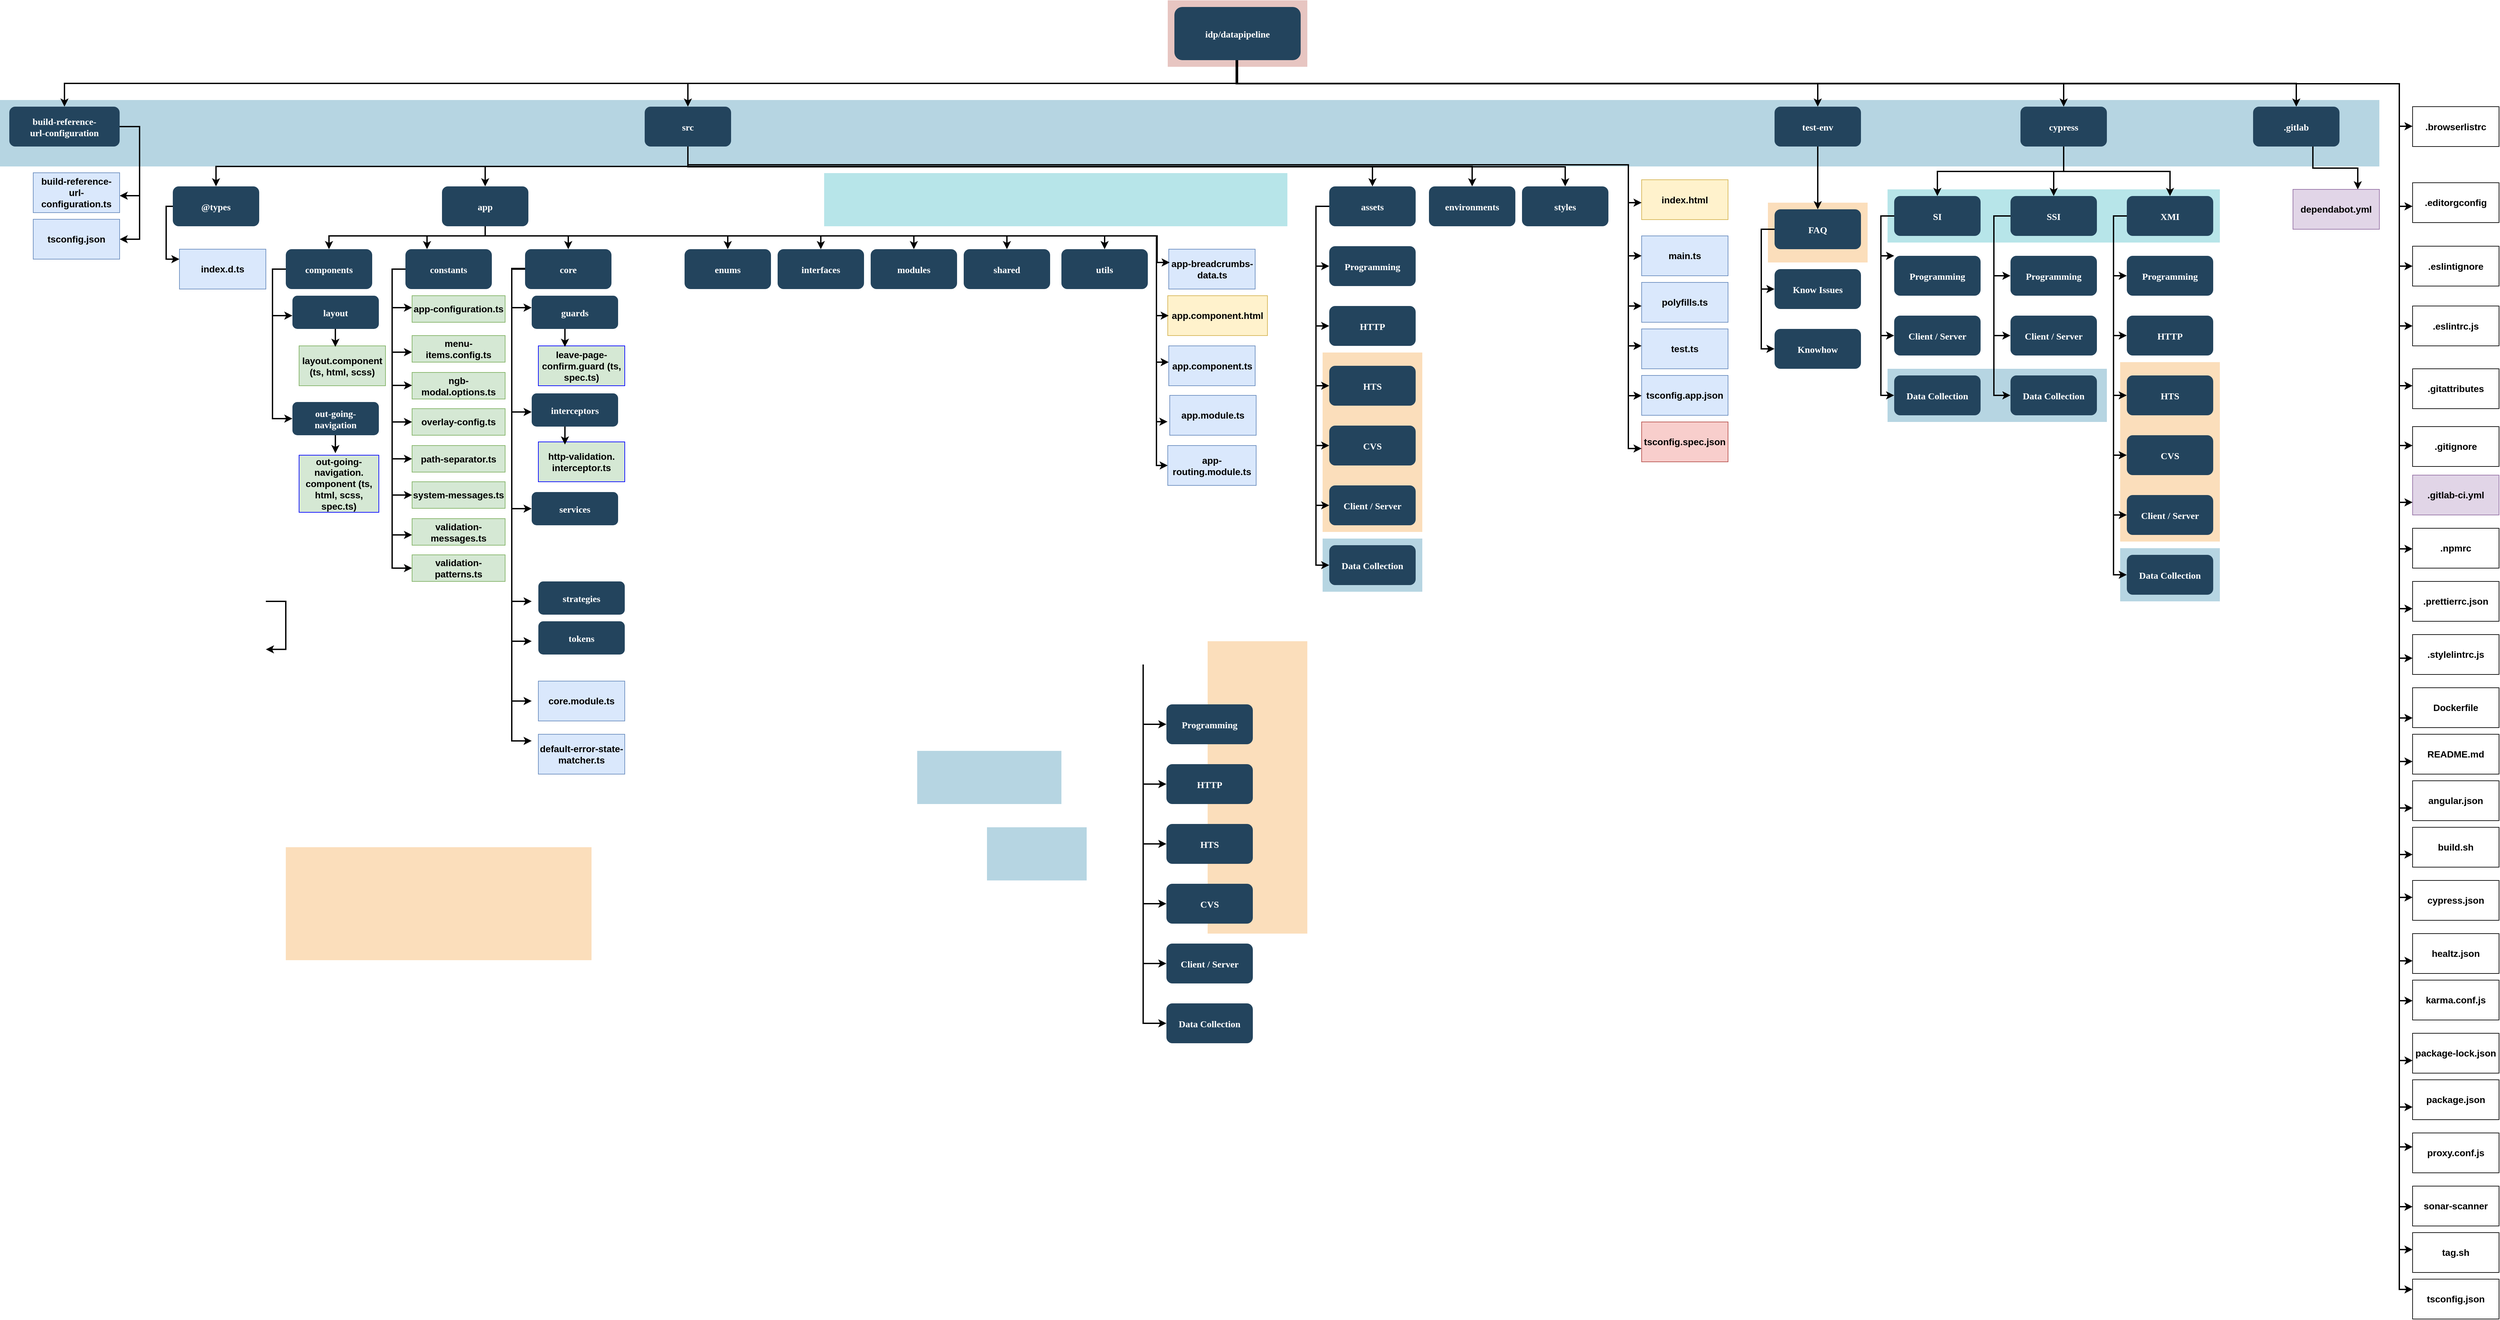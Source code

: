<mxfile version="16.6.1" type="github">
  <diagram name="Page-1" id="2c0d36ab-eaac-3732-788b-9136903baeff">
    <mxGraphModel dx="3346" dy="434" grid="1" gridSize="10" guides="1" tooltips="1" connect="1" arrows="1" fold="1" page="1" pageScale="1.5" pageWidth="1654" pageHeight="1169" background="none" math="0" shadow="0">
      <root>
        <mxCell id="0" />
        <mxCell id="1" parent="0" />
        <mxCell id="123" value="" style="fillColor=#AE4132;strokeColor=none;opacity=30;" parent="1" vertex="1">
          <mxGeometry x="747" y="175.5" width="210" height="100.0" as="geometry" />
        </mxCell>
        <mxCell id="122" value="" style="fillColor=#10739E;strokeColor=none;opacity=30;" parent="1" vertex="1">
          <mxGeometry x="-1010" y="325.5" width="3580" height="100" as="geometry" />
        </mxCell>
        <mxCell id="121" value="" style="fillColor=#F2931E;strokeColor=none;opacity=30;" parent="1" vertex="1">
          <mxGeometry x="2180" y="720" width="150" height="270" as="geometry" />
        </mxCell>
        <mxCell id="120" value="" style="fillColor=#F2931E;strokeColor=none;opacity=30;" parent="1" vertex="1">
          <mxGeometry x="1650" y="480" width="150" height="90" as="geometry" />
        </mxCell>
        <mxCell id="119" value="" style="fillColor=#F2931E;strokeColor=none;opacity=30;" parent="1" vertex="1">
          <mxGeometry x="980" y="705.5" width="150" height="270" as="geometry" />
        </mxCell>
        <mxCell id="118" value="" style="fillColor=#F2931E;strokeColor=none;opacity=30;" parent="1" vertex="1">
          <mxGeometry x="807.0" y="1140.0" width="150.0" height="440.0" as="geometry" />
        </mxCell>
        <mxCell id="117" value="" style="fillColor=#F2931E;strokeColor=none;opacity=30;" parent="1" vertex="1">
          <mxGeometry x="-580" y="1450" width="460" height="170" as="geometry" />
        </mxCell>
        <mxCell id="116" value="" style="fillColor=#10739E;strokeColor=none;opacity=30;" parent="1" vertex="1">
          <mxGeometry x="2180" y="1000.0" width="150" height="80" as="geometry" />
        </mxCell>
        <mxCell id="115" value="" style="fillColor=#10739E;strokeColor=none;opacity=30;" parent="1" vertex="1">
          <mxGeometry x="1830" y="730" width="330" height="80" as="geometry" />
        </mxCell>
        <mxCell id="114" value="" style="fillColor=#10739E;strokeColor=none;opacity=30;" parent="1" vertex="1">
          <mxGeometry x="980.0" y="985.5" width="150" height="80" as="geometry" />
        </mxCell>
        <mxCell id="113" value="" style="fillColor=#10739E;strokeColor=none;opacity=30;" parent="1" vertex="1">
          <mxGeometry x="370" y="1305" width="217" height="80" as="geometry" />
        </mxCell>
        <mxCell id="112" value="" style="fillColor=#10739E;strokeColor=none;opacity=30;" parent="1" vertex="1">
          <mxGeometry x="475" y="1420" width="150" height="80" as="geometry" />
        </mxCell>
        <mxCell id="110" value="" style="fillColor=#12AAB5;strokeColor=none;opacity=30;" parent="1" vertex="1">
          <mxGeometry x="1830" y="460.0" width="500" height="80" as="geometry" />
        </mxCell>
        <mxCell id="109" value="" style="fillColor=#12AAB5;strokeColor=none;opacity=30;" parent="1" vertex="1">
          <mxGeometry x="230" y="435.5" width="697" height="80" as="geometry" />
        </mxCell>
        <mxCell id="2" value="idp/datapipeline" style="rounded=1;fillColor=#23445D;gradientColor=none;strokeColor=none;fontColor=#FFFFFF;fontStyle=1;fontFamily=Tahoma;fontSize=14" parent="1" vertex="1">
          <mxGeometry x="757" y="185.5" width="190" height="80" as="geometry" />
        </mxCell>
        <mxCell id="4" value="cypress" style="rounded=1;fillColor=#23445D;gradientColor=none;strokeColor=none;fontColor=#FFFFFF;fontStyle=1;fontFamily=Tahoma;fontSize=14" parent="1" vertex="1">
          <mxGeometry x="2030" y="335.5" width="130" height="60" as="geometry" />
        </mxCell>
        <mxCell id="9" value="" style="edgeStyle=elbowEdgeStyle;elbow=vertical;strokeWidth=2;rounded=0" parent="1" source="2" target="4" edge="1">
          <mxGeometry x="337" y="215.5" width="100" height="100" as="geometry">
            <mxPoint x="337" y="315.5" as="sourcePoint" />
            <mxPoint x="437" y="215.5" as="targetPoint" />
          </mxGeometry>
        </mxCell>
        <mxCell id="10" value="test-env" style="rounded=1;fillColor=#23445D;gradientColor=none;strokeColor=none;fontColor=#FFFFFF;fontStyle=1;fontFamily=Tahoma;fontSize=14" parent="1" vertex="1">
          <mxGeometry x="1660" y="335.5" width="130" height="60" as="geometry" />
        </mxCell>
        <mxCell id="12" value="src" style="rounded=1;fillColor=#23445D;gradientColor=none;strokeColor=none;fontColor=#FFFFFF;fontStyle=1;fontFamily=Tahoma;fontSize=14" parent="1" vertex="1">
          <mxGeometry x="-40" y="335.5" width="130" height="60" as="geometry" />
        </mxCell>
        <mxCell id="13" value="build-reference-&#xa;url-configuration" style="rounded=1;fillColor=#23445D;gradientColor=none;strokeColor=none;fontColor=#FFFFFF;fontStyle=1;fontFamily=Tahoma;fontSize=14" parent="1" vertex="1">
          <mxGeometry x="-996" y="335.5" width="166" height="60" as="geometry" />
        </mxCell>
        <mxCell id="16" value="Programming" style="rounded=1;fillColor=#23445D;gradientColor=none;strokeColor=none;fontColor=#FFFFFF;fontStyle=1;fontFamily=Tahoma;fontSize=14" parent="1" vertex="1">
          <mxGeometry x="745" y="1235" width="130" height="60" as="geometry" />
        </mxCell>
        <mxCell id="17" value="HTTP" style="rounded=1;fillColor=#23445D;gradientColor=none;strokeColor=none;fontColor=#FFFFFF;fontStyle=1;fontFamily=Tahoma;fontSize=14" parent="1" vertex="1">
          <mxGeometry x="745" y="1325" width="130" height="60" as="geometry" />
        </mxCell>
        <mxCell id="18" value="HTS" style="rounded=1;fillColor=#23445D;gradientColor=none;strokeColor=none;fontColor=#FFFFFF;fontStyle=1;fontFamily=Tahoma;fontSize=14" parent="1" vertex="1">
          <mxGeometry x="745" y="1415" width="130" height="60" as="geometry" />
        </mxCell>
        <mxCell id="19" value="CVS" style="rounded=1;fillColor=#23445D;gradientColor=none;strokeColor=none;fontColor=#FFFFFF;fontStyle=1;fontFamily=Tahoma;fontSize=14" parent="1" vertex="1">
          <mxGeometry x="745" y="1505" width="130" height="60" as="geometry" />
        </mxCell>
        <mxCell id="20" value="Client / Server" style="rounded=1;fillColor=#23445D;gradientColor=none;strokeColor=none;fontColor=#FFFFFF;fontStyle=1;fontFamily=Tahoma;fontSize=14" parent="1" vertex="1">
          <mxGeometry x="745" y="1595" width="130" height="60" as="geometry" />
        </mxCell>
        <mxCell id="23" value="Data Collection" style="rounded=1;fillColor=#23445D;gradientColor=none;strokeColor=none;fontColor=#FFFFFF;fontStyle=1;fontFamily=Tahoma;fontSize=14" parent="1" vertex="1">
          <mxGeometry x="745" y="1685" width="130" height="60" as="geometry" />
        </mxCell>
        <mxCell id="25" value="@types" style="rounded=1;fillColor=#23445D;gradientColor=none;strokeColor=none;fontColor=#FFFFFF;fontStyle=1;fontFamily=Tahoma;fontSize=14" parent="1" vertex="1">
          <mxGeometry x="-750" y="455.5" width="130" height="60" as="geometry" />
        </mxCell>
        <mxCell id="29" value="app" style="rounded=1;fillColor=#23445D;gradientColor=none;strokeColor=none;fontColor=#FFFFFF;fontStyle=1;fontFamily=Tahoma;fontSize=14" parent="1" vertex="1">
          <mxGeometry x="-345" y="455.5" width="130" height="60" as="geometry" />
        </mxCell>
        <mxCell id="30" value="components" style="rounded=1;fillColor=#23445D;gradientColor=none;strokeColor=none;fontColor=#FFFFFF;fontStyle=1;fontFamily=Tahoma;fontSize=14" parent="1" vertex="1">
          <mxGeometry x="-580" y="550" width="130" height="60" as="geometry" />
        </mxCell>
        <mxCell id="31" value="constants" style="rounded=1;fillColor=#23445D;gradientColor=none;strokeColor=none;fontColor=#FFFFFF;fontStyle=1;fontFamily=Tahoma;fontSize=14" parent="1" vertex="1">
          <mxGeometry x="-400" y="550" width="130" height="60" as="geometry" />
        </mxCell>
        <mxCell id="32" value="core" style="rounded=1;fillColor=#23445D;gradientColor=none;strokeColor=none;fontColor=#FFFFFF;fontStyle=1;fontFamily=Tahoma;fontSize=14" parent="1" vertex="1">
          <mxGeometry x="-220" y="550" width="130" height="60" as="geometry" />
        </mxCell>
        <mxCell id="33" value="assets" style="rounded=1;fillColor=#23445D;gradientColor=none;strokeColor=none;fontColor=#FFFFFF;fontStyle=1;fontFamily=Tahoma;fontSize=14" parent="1" vertex="1">
          <mxGeometry x="990" y="455.5" width="130" height="60" as="geometry" />
        </mxCell>
        <mxCell id="34" value="Programming" style="rounded=1;fillColor=#23445D;gradientColor=none;strokeColor=none;fontColor=#FFFFFF;fontStyle=1;fontFamily=Tahoma;fontSize=14" parent="1" vertex="1">
          <mxGeometry x="990" y="545.5" width="130" height="60" as="geometry" />
        </mxCell>
        <mxCell id="35" value="HTTP" style="rounded=1;fillColor=#23445D;gradientColor=none;strokeColor=none;fontColor=#FFFFFF;fontStyle=1;fontFamily=Tahoma;fontSize=14" parent="1" vertex="1">
          <mxGeometry x="990" y="635.5" width="130" height="60" as="geometry" />
        </mxCell>
        <mxCell id="36" value="HTS" style="rounded=1;fillColor=#23445D;gradientColor=none;strokeColor=none;fontColor=#FFFFFF;fontStyle=1;fontFamily=Tahoma;fontSize=14" parent="1" vertex="1">
          <mxGeometry x="990" y="725.5" width="130" height="60" as="geometry" />
        </mxCell>
        <mxCell id="37" value="CVS" style="rounded=1;fillColor=#23445D;gradientColor=none;strokeColor=none;fontColor=#FFFFFF;fontStyle=1;fontFamily=Tahoma;fontSize=14" parent="1" vertex="1">
          <mxGeometry x="990" y="815.5" width="130" height="60" as="geometry" />
        </mxCell>
        <mxCell id="38" value="Client / Server" style="rounded=1;fillColor=#23445D;gradientColor=none;strokeColor=none;fontColor=#FFFFFF;fontStyle=1;fontFamily=Tahoma;fontSize=14" parent="1" vertex="1">
          <mxGeometry x="990" y="905.5" width="130" height="60" as="geometry" />
        </mxCell>
        <mxCell id="39" value="Data Collection" style="rounded=1;fillColor=#23445D;gradientColor=none;strokeColor=none;fontColor=#FFFFFF;fontStyle=1;fontFamily=Tahoma;fontSize=14" parent="1" vertex="1">
          <mxGeometry x="990" y="995.5" width="130" height="60" as="geometry" />
        </mxCell>
        <mxCell id="41" value="FAQ" style="rounded=1;fillColor=#23445D;gradientColor=none;strokeColor=none;fontColor=#FFFFFF;fontStyle=1;fontFamily=Tahoma;fontSize=14" parent="1" vertex="1">
          <mxGeometry x="1660" y="490" width="130" height="60" as="geometry" />
        </mxCell>
        <mxCell id="42" value="Know Issues" style="rounded=1;fillColor=#23445D;gradientColor=none;strokeColor=none;fontColor=#FFFFFF;fontStyle=1;fontFamily=Tahoma;fontSize=14" parent="1" vertex="1">
          <mxGeometry x="1660" y="580" width="130" height="60" as="geometry" />
        </mxCell>
        <mxCell id="43" value="Knowhow" style="rounded=1;fillColor=#23445D;gradientColor=none;strokeColor=none;fontColor=#FFFFFF;fontStyle=1;fontFamily=Tahoma;fontSize=14" parent="1" vertex="1">
          <mxGeometry x="1660" y="670" width="130" height="60" as="geometry" />
        </mxCell>
        <mxCell id="44" value="SI" style="rounded=1;fillColor=#23445D;gradientColor=none;strokeColor=none;fontColor=#FFFFFF;fontStyle=1;fontFamily=Tahoma;fontSize=14" parent="1" vertex="1">
          <mxGeometry x="1840" y="470.0" width="130" height="60" as="geometry" />
        </mxCell>
        <mxCell id="45" value="Programming" style="rounded=1;fillColor=#23445D;gradientColor=none;strokeColor=none;fontColor=#FFFFFF;fontStyle=1;fontFamily=Tahoma;fontSize=14" parent="1" vertex="1">
          <mxGeometry x="1840" y="560" width="130" height="60" as="geometry" />
        </mxCell>
        <mxCell id="46" value="Client / Server" style="rounded=1;fillColor=#23445D;gradientColor=none;strokeColor=none;fontColor=#FFFFFF;fontStyle=1;fontFamily=Tahoma;fontSize=14" parent="1" vertex="1">
          <mxGeometry x="1840" y="650" width="130" height="60" as="geometry" />
        </mxCell>
        <mxCell id="47" value="Data Collection" style="rounded=1;fillColor=#23445D;gradientColor=none;strokeColor=none;fontColor=#FFFFFF;fontStyle=1;fontFamily=Tahoma;fontSize=14" parent="1" vertex="1">
          <mxGeometry x="1840" y="740.0" width="130" height="60" as="geometry" />
        </mxCell>
        <mxCell id="48" value="SSI" style="rounded=1;fillColor=#23445D;gradientColor=none;strokeColor=none;fontColor=#FFFFFF;fontStyle=1;fontFamily=Tahoma;fontSize=14" parent="1" vertex="1">
          <mxGeometry x="2015" y="470.0" width="130" height="60" as="geometry" />
        </mxCell>
        <mxCell id="49" value="Programming" style="rounded=1;fillColor=#23445D;gradientColor=none;strokeColor=none;fontColor=#FFFFFF;fontStyle=1;fontFamily=Tahoma;fontSize=14" parent="1" vertex="1">
          <mxGeometry x="2015" y="560" width="130" height="60" as="geometry" />
        </mxCell>
        <mxCell id="50" value="Client / Server" style="rounded=1;fillColor=#23445D;gradientColor=none;strokeColor=none;fontColor=#FFFFFF;fontStyle=1;fontFamily=Tahoma;fontSize=14" parent="1" vertex="1">
          <mxGeometry x="2015" y="650" width="130" height="60" as="geometry" />
        </mxCell>
        <mxCell id="51" value="Data Collection" style="rounded=1;fillColor=#23445D;gradientColor=none;strokeColor=none;fontColor=#FFFFFF;fontStyle=1;fontFamily=Tahoma;fontSize=14" parent="1" vertex="1">
          <mxGeometry x="2015" y="740.0" width="130" height="60" as="geometry" />
        </mxCell>
        <mxCell id="52" value="XMI" style="rounded=1;fillColor=#23445D;gradientColor=none;strokeColor=none;fontColor=#FFFFFF;fontStyle=1;fontFamily=Tahoma;fontSize=14" parent="1" vertex="1">
          <mxGeometry x="2190" y="470.0" width="130" height="60" as="geometry" />
        </mxCell>
        <mxCell id="53" value="Programming" style="rounded=1;fillColor=#23445D;gradientColor=none;strokeColor=none;fontColor=#FFFFFF;fontStyle=1;fontFamily=Tahoma;fontSize=14" parent="1" vertex="1">
          <mxGeometry x="2190" y="560" width="130" height="60" as="geometry" />
        </mxCell>
        <mxCell id="54" value="HTTP" style="rounded=1;fillColor=#23445D;gradientColor=none;strokeColor=none;fontColor=#FFFFFF;fontStyle=1;fontFamily=Tahoma;fontSize=14" parent="1" vertex="1">
          <mxGeometry x="2190" y="650" width="130" height="60" as="geometry" />
        </mxCell>
        <mxCell id="55" value="HTS" style="rounded=1;fillColor=#23445D;gradientColor=none;strokeColor=none;fontColor=#FFFFFF;fontStyle=1;fontFamily=Tahoma;fontSize=14" parent="1" vertex="1">
          <mxGeometry x="2190" y="740.0" width="130" height="60" as="geometry" />
        </mxCell>
        <mxCell id="56" value="CVS" style="rounded=1;fillColor=#23445D;gradientColor=none;strokeColor=none;fontColor=#FFFFFF;fontStyle=1;fontFamily=Tahoma;fontSize=14" parent="1" vertex="1">
          <mxGeometry x="2190" y="830.0" width="130" height="60" as="geometry" />
        </mxCell>
        <mxCell id="57" value="Client / Server" style="rounded=1;fillColor=#23445D;gradientColor=none;strokeColor=none;fontColor=#FFFFFF;fontStyle=1;fontFamily=Tahoma;fontSize=14" parent="1" vertex="1">
          <mxGeometry x="2190" y="920.0" width="130" height="60" as="geometry" />
        </mxCell>
        <mxCell id="58" value="Data Collection" style="rounded=1;fillColor=#23445D;gradientColor=none;strokeColor=none;fontColor=#FFFFFF;fontStyle=1;fontFamily=Tahoma;fontSize=14" parent="1" vertex="1">
          <mxGeometry x="2190" y="1010" width="130" height="60" as="geometry" />
        </mxCell>
        <mxCell id="59" value="" style="edgeStyle=elbowEdgeStyle;elbow=vertical;strokeWidth=2;rounded=0" parent="1" source="2" target="12" edge="1">
          <mxGeometry x="347" y="225.5" width="100" height="100" as="geometry">
            <mxPoint x="862.0" y="275.5" as="sourcePoint" />
            <mxPoint x="1467.0" y="345.5" as="targetPoint" />
          </mxGeometry>
        </mxCell>
        <mxCell id="61" value="" style="edgeStyle=elbowEdgeStyle;elbow=vertical;strokeWidth=2;rounded=0" parent="1" source="2" target="13" edge="1">
          <mxGeometry x="-23" y="135.5" width="100" height="100" as="geometry">
            <mxPoint x="-23" y="235.5" as="sourcePoint" />
            <mxPoint x="77" y="135.5" as="targetPoint" />
          </mxGeometry>
        </mxCell>
        <mxCell id="64" value="" style="edgeStyle=elbowEdgeStyle;elbow=horizontal;strokeWidth=2;rounded=0" parent="1" target="16" edge="1">
          <mxGeometry x="485" y="915" width="100" height="100" as="geometry">
            <mxPoint x="710" y="1175" as="sourcePoint" />
            <mxPoint x="585" y="915" as="targetPoint" />
            <Array as="points">
              <mxPoint x="710" y="1215" />
            </Array>
          </mxGeometry>
        </mxCell>
        <mxCell id="65" value="" style="edgeStyle=elbowEdgeStyle;elbow=horizontal;strokeWidth=2;rounded=0" parent="1" target="17" edge="1">
          <mxGeometry x="485" y="915" width="100" height="100" as="geometry">
            <mxPoint x="710" y="1175" as="sourcePoint" />
            <mxPoint x="585" y="915" as="targetPoint" />
            <Array as="points">
              <mxPoint x="710" y="1255" />
            </Array>
          </mxGeometry>
        </mxCell>
        <mxCell id="66" value="" style="edgeStyle=elbowEdgeStyle;elbow=horizontal;strokeWidth=2;rounded=0" parent="1" target="18" edge="1">
          <mxGeometry x="485" y="915" width="100" height="100" as="geometry">
            <mxPoint x="710" y="1175" as="sourcePoint" />
            <mxPoint x="585" y="915" as="targetPoint" />
            <Array as="points">
              <mxPoint x="710" y="1305" />
            </Array>
          </mxGeometry>
        </mxCell>
        <mxCell id="67" value="" style="edgeStyle=elbowEdgeStyle;elbow=horizontal;strokeWidth=2;rounded=0" parent="1" target="19" edge="1">
          <mxGeometry x="485" y="915" width="100" height="100" as="geometry">
            <mxPoint x="710" y="1175" as="sourcePoint" />
            <mxPoint x="585" y="915" as="targetPoint" />
            <Array as="points">
              <mxPoint x="710" y="1355" />
            </Array>
          </mxGeometry>
        </mxCell>
        <mxCell id="68" value="" style="edgeStyle=elbowEdgeStyle;elbow=horizontal;strokeWidth=2;rounded=0" parent="1" target="20" edge="1">
          <mxGeometry x="485" y="915" width="100" height="100" as="geometry">
            <mxPoint x="710" y="1175" as="sourcePoint" />
            <mxPoint x="585" y="915" as="targetPoint" />
            <Array as="points">
              <mxPoint x="710" y="1395" />
            </Array>
          </mxGeometry>
        </mxCell>
        <mxCell id="69" value="" style="edgeStyle=elbowEdgeStyle;elbow=horizontal;strokeWidth=2;rounded=0" parent="1" target="23" edge="1">
          <mxGeometry x="485" y="915" width="100" height="100" as="geometry">
            <mxPoint x="710" y="1175" as="sourcePoint" />
            <mxPoint x="585" y="915" as="targetPoint" />
            <Array as="points">
              <mxPoint x="710" y="1445" />
            </Array>
          </mxGeometry>
        </mxCell>
        <mxCell id="70" value="" style="edgeStyle=elbowEdgeStyle;elbow=horizontal;strokeWidth=2;rounded=0;entryX=0;entryY=0.25;entryDx=0;entryDy=0;exitX=0;exitY=0.5;exitDx=0;exitDy=0;" parent="1" source="25" target="LBzVhK5G867ArXUdgfji-221" edge="1">
          <mxGeometry x="-993" y="135.5" width="100" height="100" as="geometry">
            <mxPoint x="-993" y="235.5" as="sourcePoint" />
            <mxPoint x="-553" y="575.5" as="targetPoint" />
            <Array as="points">
              <mxPoint x="-760" y="570" />
            </Array>
          </mxGeometry>
        </mxCell>
        <mxCell id="76" value="" style="edgeStyle=elbowEdgeStyle;elbow=horizontal;strokeWidth=2;rounded=0" parent="1" source="33" target="34" edge="1">
          <mxGeometry x="200" y="135.5" width="100" height="100" as="geometry">
            <mxPoint x="200" y="235.5" as="sourcePoint" />
            <mxPoint x="300" y="135.5" as="targetPoint" />
            <Array as="points">
              <mxPoint x="970" y="535.5" />
            </Array>
          </mxGeometry>
        </mxCell>
        <mxCell id="77" value="" style="edgeStyle=elbowEdgeStyle;elbow=horizontal;strokeWidth=2;rounded=0" parent="1" source="33" target="35" edge="1">
          <mxGeometry x="200" y="135.5" width="100" height="100" as="geometry">
            <mxPoint x="200" y="235.5" as="sourcePoint" />
            <mxPoint x="300" y="135.5" as="targetPoint" />
            <Array as="points">
              <mxPoint x="970" y="575.5" />
            </Array>
          </mxGeometry>
        </mxCell>
        <mxCell id="78" value="" style="edgeStyle=elbowEdgeStyle;elbow=horizontal;strokeWidth=2;rounded=0" parent="1" source="33" target="36" edge="1">
          <mxGeometry x="200" y="135.5" width="100" height="100" as="geometry">
            <mxPoint x="200" y="235.5" as="sourcePoint" />
            <mxPoint x="300" y="135.5" as="targetPoint" />
            <Array as="points">
              <mxPoint x="970" y="625.5" />
            </Array>
          </mxGeometry>
        </mxCell>
        <mxCell id="79" value="" style="edgeStyle=elbowEdgeStyle;elbow=horizontal;strokeWidth=2;rounded=0" parent="1" source="33" target="37" edge="1">
          <mxGeometry x="200" y="135.5" width="100" height="100" as="geometry">
            <mxPoint x="200" y="235.5" as="sourcePoint" />
            <mxPoint x="300" y="135.5" as="targetPoint" />
            <Array as="points">
              <mxPoint x="970" y="665.5" />
            </Array>
          </mxGeometry>
        </mxCell>
        <mxCell id="80" value="" style="edgeStyle=elbowEdgeStyle;elbow=horizontal;strokeWidth=2;rounded=0" parent="1" source="33" target="38" edge="1">
          <mxGeometry x="200" y="135.5" width="100" height="100" as="geometry">
            <mxPoint x="200" y="235.5" as="sourcePoint" />
            <mxPoint x="300" y="135.5" as="targetPoint" />
            <Array as="points">
              <mxPoint x="970" y="705.5" />
            </Array>
          </mxGeometry>
        </mxCell>
        <mxCell id="81" value="" style="edgeStyle=elbowEdgeStyle;elbow=horizontal;strokeWidth=2;rounded=0" parent="1" source="33" target="39" edge="1">
          <mxGeometry x="200" y="135.5" width="100" height="100" as="geometry">
            <mxPoint x="200" y="235.5" as="sourcePoint" />
            <mxPoint x="300" y="135.5" as="targetPoint" />
            <Array as="points">
              <mxPoint x="970" y="755.5" />
            </Array>
          </mxGeometry>
        </mxCell>
        <mxCell id="82" value="" style="edgeStyle=elbowEdgeStyle;elbow=horizontal;strokeWidth=2;rounded=0" parent="1" source="41" target="42" edge="1">
          <mxGeometry x="660" y="170" width="100" height="100" as="geometry">
            <mxPoint x="660" y="270" as="sourcePoint" />
            <mxPoint x="760" y="170" as="targetPoint" />
            <Array as="points">
              <mxPoint x="1640" y="570" />
            </Array>
          </mxGeometry>
        </mxCell>
        <mxCell id="83" value="" style="edgeStyle=elbowEdgeStyle;elbow=horizontal;strokeWidth=2;rounded=0" parent="1" source="41" target="43" edge="1">
          <mxGeometry x="660" y="170" width="100" height="100" as="geometry">
            <mxPoint x="660" y="270" as="sourcePoint" />
            <mxPoint x="760" y="170" as="targetPoint" />
            <Array as="points">
              <mxPoint x="1640" y="620" />
            </Array>
          </mxGeometry>
        </mxCell>
        <mxCell id="84" value="" style="edgeStyle=elbowEdgeStyle;elbow=horizontal;strokeWidth=2;rounded=0" parent="1" source="44" target="45" edge="1">
          <mxGeometry x="600" y="150" width="100" height="100" as="geometry">
            <mxPoint x="600" y="250" as="sourcePoint" />
            <mxPoint x="700" y="150" as="targetPoint" />
            <Array as="points">
              <mxPoint x="1820" y="560" />
            </Array>
          </mxGeometry>
        </mxCell>
        <mxCell id="85" value="" style="edgeStyle=elbowEdgeStyle;elbow=horizontal;strokeWidth=2;rounded=0" parent="1" source="44" target="46" edge="1">
          <mxGeometry x="600" y="150" width="100" height="100" as="geometry">
            <mxPoint x="600" y="250" as="sourcePoint" />
            <mxPoint x="700" y="150" as="targetPoint" />
            <Array as="points">
              <mxPoint x="1820" y="590" />
            </Array>
          </mxGeometry>
        </mxCell>
        <mxCell id="86" value="" style="edgeStyle=elbowEdgeStyle;elbow=horizontal;strokeWidth=2;rounded=0" parent="1" source="44" target="47" edge="1">
          <mxGeometry x="600" y="150" width="100" height="100" as="geometry">
            <mxPoint x="600" y="250" as="sourcePoint" />
            <mxPoint x="700" y="150" as="targetPoint" />
            <Array as="points">
              <mxPoint x="1820" y="640" />
            </Array>
          </mxGeometry>
        </mxCell>
        <mxCell id="87" value="" style="edgeStyle=elbowEdgeStyle;elbow=horizontal;strokeWidth=2;rounded=0" parent="1" source="48" target="49" edge="1">
          <mxGeometry x="600" y="150" width="100" height="100" as="geometry">
            <mxPoint x="600" y="250" as="sourcePoint" />
            <mxPoint x="700" y="150" as="targetPoint" />
            <Array as="points">
              <mxPoint x="1990" y="550" />
            </Array>
          </mxGeometry>
        </mxCell>
        <mxCell id="88" value="" style="edgeStyle=elbowEdgeStyle;elbow=horizontal;strokeWidth=2;rounded=0" parent="1" source="48" target="50" edge="1">
          <mxGeometry x="600" y="150" width="100" height="100" as="geometry">
            <mxPoint x="600" y="250" as="sourcePoint" />
            <mxPoint x="700" y="150" as="targetPoint" />
            <Array as="points">
              <mxPoint x="1990" y="610" />
            </Array>
          </mxGeometry>
        </mxCell>
        <mxCell id="89" value="" style="edgeStyle=elbowEdgeStyle;elbow=horizontal;strokeWidth=2;rounded=0" parent="1" source="48" target="51" edge="1">
          <mxGeometry x="600" y="150" width="100" height="100" as="geometry">
            <mxPoint x="600" y="250" as="sourcePoint" />
            <mxPoint x="700" y="150" as="targetPoint" />
            <Array as="points">
              <mxPoint x="1990" y="640" />
            </Array>
          </mxGeometry>
        </mxCell>
        <mxCell id="90" value="" style="edgeStyle=elbowEdgeStyle;elbow=horizontal;strokeWidth=2;rounded=0" parent="1" source="52" target="53" edge="1">
          <mxGeometry x="600" y="150" width="100" height="100" as="geometry">
            <mxPoint x="600" y="250" as="sourcePoint" />
            <mxPoint x="700" y="150" as="targetPoint" />
            <Array as="points">
              <mxPoint x="2170" y="550" />
            </Array>
          </mxGeometry>
        </mxCell>
        <mxCell id="91" value="" style="edgeStyle=elbowEdgeStyle;elbow=horizontal;strokeWidth=2;rounded=0" parent="1" source="52" target="54" edge="1">
          <mxGeometry x="600" y="150" width="100" height="100" as="geometry">
            <mxPoint x="600" y="250" as="sourcePoint" />
            <mxPoint x="700" y="150" as="targetPoint" />
            <Array as="points">
              <mxPoint x="2170" y="590" />
            </Array>
          </mxGeometry>
        </mxCell>
        <mxCell id="92" value="" style="edgeStyle=elbowEdgeStyle;elbow=horizontal;strokeWidth=2;rounded=0" parent="1" source="52" target="55" edge="1">
          <mxGeometry x="600" y="150" width="100" height="100" as="geometry">
            <mxPoint x="600" y="250" as="sourcePoint" />
            <mxPoint x="700" y="150" as="targetPoint" />
            <Array as="points">
              <mxPoint x="2170" y="640" />
            </Array>
          </mxGeometry>
        </mxCell>
        <mxCell id="93" value="" style="edgeStyle=elbowEdgeStyle;elbow=horizontal;strokeWidth=2;rounded=0" parent="1" source="52" target="56" edge="1">
          <mxGeometry x="600" y="150" width="100" height="100" as="geometry">
            <mxPoint x="600" y="250" as="sourcePoint" />
            <mxPoint x="700" y="150" as="targetPoint" />
            <Array as="points">
              <mxPoint x="2170" y="690" />
            </Array>
          </mxGeometry>
        </mxCell>
        <mxCell id="94" value="" style="edgeStyle=elbowEdgeStyle;elbow=horizontal;strokeWidth=2;rounded=0" parent="1" source="52" target="57" edge="1">
          <mxGeometry x="600" y="150" width="100" height="100" as="geometry">
            <mxPoint x="600" y="250" as="sourcePoint" />
            <mxPoint x="700" y="150" as="targetPoint" />
            <Array as="points">
              <mxPoint x="2170" y="740" />
            </Array>
          </mxGeometry>
        </mxCell>
        <mxCell id="95" value="" style="edgeStyle=elbowEdgeStyle;elbow=horizontal;strokeWidth=2;rounded=0" parent="1" source="52" target="58" edge="1">
          <mxGeometry x="600" y="150" width="100" height="100" as="geometry">
            <mxPoint x="600" y="250" as="sourcePoint" />
            <mxPoint x="700" y="150" as="targetPoint" />
            <Array as="points">
              <mxPoint x="2170" y="780" />
            </Array>
          </mxGeometry>
        </mxCell>
        <mxCell id="100" value="" style="edgeStyle=elbowEdgeStyle;elbow=vertical;strokeWidth=2;rounded=0" parent="1" source="12" target="25" edge="1">
          <mxGeometry x="-23" y="135.5" width="100" height="100" as="geometry">
            <mxPoint x="-23" y="235.5" as="sourcePoint" />
            <mxPoint x="77" y="135.5" as="targetPoint" />
          </mxGeometry>
        </mxCell>
        <mxCell id="101" value="" style="edgeStyle=elbowEdgeStyle;elbow=vertical;strokeWidth=2;rounded=0" parent="1" source="12" target="29" edge="1">
          <mxGeometry x="-23" y="135.5" width="100" height="100" as="geometry">
            <mxPoint x="-23" y="235.5" as="sourcePoint" />
            <mxPoint x="77" y="135.5" as="targetPoint" />
          </mxGeometry>
        </mxCell>
        <mxCell id="102" value="" style="edgeStyle=elbowEdgeStyle;elbow=vertical;strokeWidth=2;rounded=0" parent="1" source="12" target="33" edge="1">
          <mxGeometry x="-23" y="135.5" width="100" height="100" as="geometry">
            <mxPoint x="-23" y="235.5" as="sourcePoint" />
            <mxPoint x="77" y="135.5" as="targetPoint" />
          </mxGeometry>
        </mxCell>
        <mxCell id="103" value="" style="edgeStyle=elbowEdgeStyle;elbow=vertical;strokeWidth=2;rounded=0" parent="1" source="10" target="41" edge="1">
          <mxGeometry x="-23" y="135.5" width="100" height="100" as="geometry">
            <mxPoint x="-23" y="235.5" as="sourcePoint" />
            <mxPoint x="77" y="135.5" as="targetPoint" />
          </mxGeometry>
        </mxCell>
        <mxCell id="104" value="" style="edgeStyle=elbowEdgeStyle;elbow=vertical;strokeWidth=2;rounded=0" parent="1" source="4" target="48" edge="1">
          <mxGeometry x="-23" y="135.5" width="100" height="100" as="geometry">
            <mxPoint x="-23" y="235.5" as="sourcePoint" />
            <mxPoint x="77" y="135.5" as="targetPoint" />
          </mxGeometry>
        </mxCell>
        <mxCell id="105" value="" style="edgeStyle=elbowEdgeStyle;elbow=vertical;strokeWidth=2;rounded=0" parent="1" source="4" target="44" edge="1">
          <mxGeometry x="-23" y="135.5" width="100" height="100" as="geometry">
            <mxPoint x="-23" y="235.5" as="sourcePoint" />
            <mxPoint x="77" y="135.5" as="targetPoint" />
          </mxGeometry>
        </mxCell>
        <mxCell id="106" value="" style="edgeStyle=elbowEdgeStyle;elbow=vertical;strokeWidth=2;rounded=0" parent="1" source="4" target="52" edge="1">
          <mxGeometry x="-23" y="135.5" width="100" height="100" as="geometry">
            <mxPoint x="-23" y="235.5" as="sourcePoint" />
            <mxPoint x="77" y="135.5" as="targetPoint" />
          </mxGeometry>
        </mxCell>
        <mxCell id="LBzVhK5G867ArXUdgfji-123" value=".gitlab" style="rounded=1;fillColor=#23445D;gradientColor=none;strokeColor=none;fontColor=#FFFFFF;fontStyle=1;fontFamily=Tahoma;fontSize=14" vertex="1" parent="1">
          <mxGeometry x="2380" y="335.5" width="130" height="60" as="geometry" />
        </mxCell>
        <mxCell id="LBzVhK5G867ArXUdgfji-124" value="" style="edgeStyle=elbowEdgeStyle;elbow=vertical;strokeWidth=2;rounded=0;exitX=0.5;exitY=1;exitDx=0;exitDy=0;entryX=0.5;entryY=0;entryDx=0;entryDy=0;" edge="1" parent="1" source="2" target="10">
          <mxGeometry x="357" y="235.5" width="100" height="100" as="geometry">
            <mxPoint x="862" y="275.5" as="sourcePoint" />
            <mxPoint x="641" y="345.5" as="targetPoint" />
          </mxGeometry>
        </mxCell>
        <mxCell id="LBzVhK5G867ArXUdgfji-125" value="" style="edgeStyle=elbowEdgeStyle;elbow=vertical;strokeWidth=2;rounded=0" edge="1" parent="1" target="LBzVhK5G867ArXUdgfji-123">
          <mxGeometry x="335" y="215.5" width="100" height="100" as="geometry">
            <mxPoint x="850" y="265.5" as="sourcePoint" />
            <mxPoint x="1455" y="335.5" as="targetPoint" />
          </mxGeometry>
        </mxCell>
        <mxCell id="LBzVhK5G867ArXUdgfji-126" value="environments" style="rounded=1;fillColor=#23445D;gradientColor=none;strokeColor=none;fontColor=#FFFFFF;fontStyle=1;fontFamily=Tahoma;fontSize=14" vertex="1" parent="1">
          <mxGeometry x="1140" y="455.5" width="130" height="60" as="geometry" />
        </mxCell>
        <mxCell id="LBzVhK5G867ArXUdgfji-127" value="styles" style="rounded=1;fillColor=#23445D;gradientColor=none;strokeColor=none;fontColor=#FFFFFF;fontStyle=1;fontFamily=Tahoma;fontSize=14" vertex="1" parent="1">
          <mxGeometry x="1280" y="455.5" width="130" height="60" as="geometry" />
        </mxCell>
        <mxCell id="LBzVhK5G867ArXUdgfji-129" value="&lt;b&gt;&lt;font style=&quot;font-size: 14px&quot;&gt;index.html&lt;/font&gt;&lt;/b&gt;" style="rounded=0;whiteSpace=wrap;html=1;fillColor=#fff2cc;strokeColor=#d6b656;" vertex="1" parent="1">
          <mxGeometry x="1460" y="445.5" width="130" height="60" as="geometry" />
        </mxCell>
        <mxCell id="LBzVhK5G867ArXUdgfji-131" value="&lt;b&gt;&lt;font style=&quot;font-size: 14px&quot;&gt;main.ts&lt;/font&gt;&lt;/b&gt;" style="rounded=0;whiteSpace=wrap;html=1;fillColor=#dae8fc;strokeColor=#6c8ebf;" vertex="1" parent="1">
          <mxGeometry x="1460" y="530" width="130" height="60" as="geometry" />
        </mxCell>
        <mxCell id="LBzVhK5G867ArXUdgfji-132" value="&lt;b&gt;&lt;font style=&quot;font-size: 14px&quot;&gt;polyfills.ts&lt;/font&gt;&lt;/b&gt;" style="rounded=0;whiteSpace=wrap;html=1;fillColor=#dae8fc;strokeColor=#6c8ebf;" vertex="1" parent="1">
          <mxGeometry x="1460" y="600" width="130" height="60" as="geometry" />
        </mxCell>
        <mxCell id="LBzVhK5G867ArXUdgfji-133" value="&lt;b&gt;&lt;font style=&quot;font-size: 14px&quot;&gt;test.ts&lt;/font&gt;&lt;/b&gt;" style="rounded=0;whiteSpace=wrap;html=1;fillColor=#dae8fc;strokeColor=#6c8ebf;" vertex="1" parent="1">
          <mxGeometry x="1460" y="670" width="130" height="60" as="geometry" />
        </mxCell>
        <mxCell id="LBzVhK5G867ArXUdgfji-134" value="&lt;b&gt;&lt;font style=&quot;font-size: 14px&quot;&gt;tsconfig.app.json&lt;/font&gt;&lt;/b&gt;" style="rounded=0;whiteSpace=wrap;html=1;fillColor=#dae8fc;strokeColor=#6c8ebf;" vertex="1" parent="1">
          <mxGeometry x="1460" y="740" width="130" height="60" as="geometry" />
        </mxCell>
        <mxCell id="LBzVhK5G867ArXUdgfji-135" value="&lt;b&gt;&lt;font style=&quot;font-size: 14px&quot;&gt;tsconfig.spec.json&lt;/font&gt;&lt;/b&gt;" style="rounded=0;whiteSpace=wrap;html=1;fillColor=#f8cecc;strokeColor=#b85450;" vertex="1" parent="1">
          <mxGeometry x="1460" y="810" width="130" height="60" as="geometry" />
        </mxCell>
        <mxCell id="LBzVhK5G867ArXUdgfji-136" value="" style="edgeStyle=elbowEdgeStyle;elbow=vertical;strokeWidth=2;rounded=0;entryX=0.5;entryY=0;entryDx=0;entryDy=0;exitX=0.5;exitY=1;exitDx=0;exitDy=0;" edge="1" parent="1" source="12" target="LBzVhK5G867ArXUdgfji-126">
          <mxGeometry x="-20" y="135.5" width="100" height="100" as="geometry">
            <mxPoint x="630" y="395.5" as="sourcePoint" />
            <mxPoint x="835" y="455.5" as="targetPoint" />
          </mxGeometry>
        </mxCell>
        <mxCell id="LBzVhK5G867ArXUdgfji-137" value="" style="edgeStyle=elbowEdgeStyle;elbow=vertical;strokeWidth=2;rounded=0;entryX=0.5;entryY=0;entryDx=0;entryDy=0;" edge="1" parent="1" target="LBzVhK5G867ArXUdgfji-127">
          <mxGeometry x="-20" y="135.5" width="100" height="100" as="geometry">
            <mxPoint x="25" y="396" as="sourcePoint" />
            <mxPoint x="1055" y="455.5" as="targetPoint" />
          </mxGeometry>
        </mxCell>
        <mxCell id="LBzVhK5G867ArXUdgfji-138" value="" style="edgeStyle=elbowEdgeStyle;elbow=vertical;strokeWidth=2;rounded=0;endArrow=none;endFill=0;" edge="1" parent="1">
          <mxGeometry x="-20" y="135.5" width="100" height="100" as="geometry">
            <mxPoint x="25" y="400" as="sourcePoint" />
            <mxPoint x="1440" y="460" as="targetPoint" />
            <Array as="points">
              <mxPoint x="1000" y="423" />
            </Array>
          </mxGeometry>
        </mxCell>
        <mxCell id="LBzVhK5G867ArXUdgfji-140" value="" style="edgeStyle=elbowEdgeStyle;elbow=horizontal;strokeWidth=2;rounded=0" edge="1" parent="1">
          <mxGeometry x="670" y="120" width="100" height="100" as="geometry">
            <mxPoint x="1440" y="470" as="sourcePoint" />
            <mxPoint x="1460" y="560" as="targetPoint" />
            <Array as="points">
              <mxPoint x="1440" y="520" />
            </Array>
          </mxGeometry>
        </mxCell>
        <mxCell id="LBzVhK5G867ArXUdgfji-141" value="" style="edgeStyle=elbowEdgeStyle;elbow=horizontal;strokeWidth=2;rounded=0" edge="1" parent="1">
          <mxGeometry x="670" y="105.5" width="100" height="100" as="geometry">
            <mxPoint x="1440" y="455.5" as="sourcePoint" />
            <mxPoint x="1460" y="635.5" as="targetPoint" />
            <Array as="points">
              <mxPoint x="1440" y="545.5" />
            </Array>
          </mxGeometry>
        </mxCell>
        <mxCell id="LBzVhK5G867ArXUdgfji-142" value="" style="edgeStyle=elbowEdgeStyle;elbow=horizontal;strokeWidth=2;rounded=0" edge="1" parent="1">
          <mxGeometry x="670" y="150.5" width="100" height="100" as="geometry">
            <mxPoint x="1440" y="470.5" as="sourcePoint" />
            <mxPoint x="1460" y="770.5" as="targetPoint" />
            <Array as="points">
              <mxPoint x="1440" y="640.5" />
            </Array>
          </mxGeometry>
        </mxCell>
        <mxCell id="LBzVhK5G867ArXUdgfji-143" value="" style="edgeStyle=elbowEdgeStyle;elbow=horizontal;strokeWidth=2;rounded=0" edge="1" parent="1">
          <mxGeometry x="670" y="140" width="100" height="100" as="geometry">
            <mxPoint x="1440" y="460" as="sourcePoint" />
            <mxPoint x="1460" y="850" as="targetPoint" />
            <Array as="points">
              <mxPoint x="1440" y="670" />
            </Array>
          </mxGeometry>
        </mxCell>
        <mxCell id="LBzVhK5G867ArXUdgfji-150" value="" style="edgeStyle=elbowEdgeStyle;elbow=horizontal;strokeWidth=2;rounded=0" edge="1" parent="1">
          <mxGeometry x="670" y="75.5" width="100" height="100" as="geometry">
            <mxPoint x="1440" y="425.5" as="sourcePoint" />
            <mxPoint x="1460" y="480" as="targetPoint" />
            <Array as="points">
              <mxPoint x="1440" y="480" />
            </Array>
          </mxGeometry>
        </mxCell>
        <mxCell id="LBzVhK5G867ArXUdgfji-151" value="" style="edgeStyle=elbowEdgeStyle;elbow=horizontal;strokeWidth=2;rounded=0" edge="1" parent="1">
          <mxGeometry x="670" y="165.5" width="100" height="100" as="geometry">
            <mxPoint x="1440" y="515.5" as="sourcePoint" />
            <mxPoint x="1460" y="695.5" as="targetPoint" />
            <Array as="points">
              <mxPoint x="1440" y="605.5" />
            </Array>
          </mxGeometry>
        </mxCell>
        <mxCell id="LBzVhK5G867ArXUdgfji-152" value="" style="edgeStyle=elbowEdgeStyle;elbow=vertical;strokeWidth=2;rounded=0;exitX=0.692;exitY=1;exitDx=0;exitDy=0;exitPerimeter=0;entryX=0.75;entryY=0;entryDx=0;entryDy=0;" edge="1" parent="1" source="LBzVhK5G867ArXUdgfji-123" target="LBzVhK5G867ArXUdgfji-153">
          <mxGeometry x="202" y="135.5" width="100" height="100" as="geometry">
            <mxPoint x="2320" y="395.5" as="sourcePoint" />
            <mxPoint x="2430" y="470" as="targetPoint" />
          </mxGeometry>
        </mxCell>
        <mxCell id="LBzVhK5G867ArXUdgfji-153" value="&lt;b&gt;&lt;font style=&quot;font-size: 14px&quot;&gt;dependabot.yml&lt;/font&gt;&lt;/b&gt;" style="rounded=0;whiteSpace=wrap;html=1;fillColor=#e1d5e7;strokeColor=#9673a6;" vertex="1" parent="1">
          <mxGeometry x="2440" y="460" width="130" height="60" as="geometry" />
        </mxCell>
        <mxCell id="LBzVhK5G867ArXUdgfji-170" value="" style="edgeStyle=elbowEdgeStyle;elbow=horizontal;strokeWidth=2;rounded=0" edge="1" parent="1">
          <mxGeometry x="-995" y="135" width="100" height="100" as="geometry">
            <mxPoint x="-800" y="395.5" as="sourcePoint" />
            <mxPoint x="-830" y="469.5" as="targetPoint" />
            <Array as="points">
              <mxPoint x="-800" y="469.5" />
            </Array>
          </mxGeometry>
        </mxCell>
        <mxCell id="LBzVhK5G867ArXUdgfji-171" value="" style="edgeStyle=elbowEdgeStyle;elbow=horizontal;strokeWidth=2;rounded=0;exitX=1;exitY=0.5;exitDx=0;exitDy=0;" edge="1" parent="1" target="LBzVhK5G867ArXUdgfji-173" source="13">
          <mxGeometry x="-5" y="141" width="100" height="100" as="geometry">
            <mxPoint x="220" y="401" as="sourcePoint" />
            <mxPoint x="160" y="545.5" as="targetPoint" />
            <Array as="points">
              <mxPoint x="-800" y="450" />
            </Array>
          </mxGeometry>
        </mxCell>
        <mxCell id="LBzVhK5G867ArXUdgfji-172" value="&lt;span style=&quot;font-size: 14px&quot;&gt;&lt;b&gt;build-reference-url-configuration.ts&lt;/b&gt;&lt;/span&gt;" style="rounded=0;whiteSpace=wrap;html=1;fillColor=#dae8fc;strokeColor=#6c8ebf;" vertex="1" parent="1">
          <mxGeometry x="-960" y="435" width="130" height="60" as="geometry" />
        </mxCell>
        <mxCell id="LBzVhK5G867ArXUdgfji-173" value="&lt;b&gt;&lt;font style=&quot;font-size: 14px&quot;&gt;tsconfig.json&lt;/font&gt;&lt;/b&gt;" style="rounded=0;whiteSpace=wrap;html=1;fillColor=#dae8fc;strokeColor=#6c8ebf;" vertex="1" parent="1">
          <mxGeometry x="-960" y="505" width="130" height="60" as="geometry" />
        </mxCell>
        <mxCell id="LBzVhK5G867ArXUdgfji-174" value="" style="edgeStyle=elbowEdgeStyle;elbow=vertical;strokeWidth=2;rounded=0;endArrow=none;endFill=0;" edge="1" parent="1">
          <mxGeometry x="335" y="215.5" width="100" height="100" as="geometry">
            <mxPoint x="850" y="265.5" as="sourcePoint" />
            <mxPoint x="2600" y="336" as="targetPoint" />
          </mxGeometry>
        </mxCell>
        <mxCell id="LBzVhK5G867ArXUdgfji-175" value="&lt;b&gt;&lt;font style=&quot;font-size: 14px&quot;&gt;.browserlistrc&lt;/font&gt;&lt;/b&gt;" style="rounded=0;whiteSpace=wrap;html=1;" vertex="1" parent="1">
          <mxGeometry x="2620" y="335.5" width="130" height="60" as="geometry" />
        </mxCell>
        <mxCell id="LBzVhK5G867ArXUdgfji-176" value="" style="edgeStyle=elbowEdgeStyle;elbow=horizontal;strokeWidth=2;rounded=0" edge="1" parent="1">
          <mxGeometry x="1030" y="-75" width="100" height="100" as="geometry">
            <mxPoint x="2600" y="300" as="sourcePoint" />
            <mxPoint x="2620" y="365" as="targetPoint" />
            <Array as="points">
              <mxPoint x="2600" y="325" />
            </Array>
          </mxGeometry>
        </mxCell>
        <mxCell id="LBzVhK5G867ArXUdgfji-177" value="" style="edgeStyle=elbowEdgeStyle;elbow=horizontal;strokeWidth=2;rounded=0" edge="1" parent="1">
          <mxGeometry x="1030" y="-44.5" width="100" height="100" as="geometry">
            <mxPoint x="2600" y="300" as="sourcePoint" />
            <mxPoint x="2620" y="485.5" as="targetPoint" />
            <Array as="points">
              <mxPoint x="2600" y="395.5" />
            </Array>
          </mxGeometry>
        </mxCell>
        <mxCell id="LBzVhK5G867ArXUdgfji-178" value="" style="edgeStyle=elbowEdgeStyle;elbow=horizontal;strokeWidth=2;rounded=0" edge="1" parent="1">
          <mxGeometry x="1030" y="-44.5" width="100" height="100" as="geometry">
            <mxPoint x="2600" y="306" as="sourcePoint" />
            <mxPoint x="2620" y="575.5" as="targetPoint" />
            <Array as="points">
              <mxPoint x="2600" y="445.5" />
            </Array>
          </mxGeometry>
        </mxCell>
        <mxCell id="LBzVhK5G867ArXUdgfji-179" value="" style="edgeStyle=elbowEdgeStyle;elbow=horizontal;strokeWidth=2;rounded=0" edge="1" parent="1">
          <mxGeometry x="1030" y="-44.5" width="100" height="100" as="geometry">
            <mxPoint x="2600" y="306" as="sourcePoint" />
            <mxPoint x="2620" y="665.5" as="targetPoint" />
            <Array as="points">
              <mxPoint x="2600" y="495.5" />
            </Array>
          </mxGeometry>
        </mxCell>
        <mxCell id="LBzVhK5G867ArXUdgfji-180" value="" style="edgeStyle=elbowEdgeStyle;elbow=horizontal;strokeWidth=2;rounded=0" edge="1" parent="1">
          <mxGeometry x="1030" y="-44.5" width="100" height="100" as="geometry">
            <mxPoint x="2600" y="306" as="sourcePoint" />
            <mxPoint x="2620" y="755.5" as="targetPoint" />
            <Array as="points">
              <mxPoint x="2600" y="545.5" />
            </Array>
          </mxGeometry>
        </mxCell>
        <mxCell id="LBzVhK5G867ArXUdgfji-181" value="" style="edgeStyle=elbowEdgeStyle;elbow=horizontal;strokeWidth=2;rounded=0" edge="1" parent="1">
          <mxGeometry x="1030" y="-44.5" width="100" height="100" as="geometry">
            <mxPoint x="2600" y="300" as="sourcePoint" />
            <mxPoint x="2620" y="845.5" as="targetPoint" />
            <Array as="points">
              <mxPoint x="2600" y="585.5" />
            </Array>
          </mxGeometry>
        </mxCell>
        <mxCell id="LBzVhK5G867ArXUdgfji-182" value="&lt;b&gt;&lt;font style=&quot;font-size: 14px&quot;&gt;.editorgconfig&lt;/font&gt;&lt;/b&gt;" style="rounded=0;whiteSpace=wrap;html=1;" vertex="1" parent="1">
          <mxGeometry x="2620" y="450" width="130" height="60" as="geometry" />
        </mxCell>
        <mxCell id="LBzVhK5G867ArXUdgfji-183" value="&lt;b&gt;&lt;font style=&quot;font-size: 14px&quot;&gt;.eslintignore&lt;/font&gt;&lt;/b&gt;" style="rounded=0;whiteSpace=wrap;html=1;" vertex="1" parent="1">
          <mxGeometry x="2620" y="545.5" width="130" height="60" as="geometry" />
        </mxCell>
        <mxCell id="LBzVhK5G867ArXUdgfji-184" value="&lt;b&gt;&lt;font style=&quot;font-size: 14px&quot;&gt;.eslintrc.js&lt;/font&gt;&lt;/b&gt;" style="rounded=0;whiteSpace=wrap;html=1;" vertex="1" parent="1">
          <mxGeometry x="2620" y="635.5" width="130" height="60" as="geometry" />
        </mxCell>
        <mxCell id="LBzVhK5G867ArXUdgfji-185" value="&lt;b&gt;&lt;font style=&quot;font-size: 14px&quot;&gt;.gitattributes&lt;/font&gt;&lt;/b&gt;" style="rounded=0;whiteSpace=wrap;html=1;" vertex="1" parent="1">
          <mxGeometry x="2620" y="730" width="130" height="60" as="geometry" />
        </mxCell>
        <mxCell id="LBzVhK5G867ArXUdgfji-186" value="&lt;b&gt;&lt;font style=&quot;font-size: 14px&quot;&gt;.gitignore&lt;/font&gt;&lt;/b&gt;" style="rounded=0;whiteSpace=wrap;html=1;" vertex="1" parent="1">
          <mxGeometry x="2620" y="817" width="130" height="60" as="geometry" />
        </mxCell>
        <mxCell id="LBzVhK5G867ArXUdgfji-187" value="&lt;b&gt;&lt;font style=&quot;font-size: 14px&quot;&gt;.gitlab-ci.yml&lt;/font&gt;&lt;/b&gt;" style="rounded=0;whiteSpace=wrap;html=1;fillColor=#e1d5e7;strokeColor=#9673a6;" vertex="1" parent="1">
          <mxGeometry x="2620" y="890" width="130" height="60" as="geometry" />
        </mxCell>
        <mxCell id="LBzVhK5G867ArXUdgfji-188" value="&lt;b&gt;&lt;font style=&quot;font-size: 14px&quot;&gt;.npmrc&lt;/font&gt;&lt;/b&gt;" style="rounded=0;whiteSpace=wrap;html=1;" vertex="1" parent="1">
          <mxGeometry x="2620" y="970" width="130" height="60" as="geometry" />
        </mxCell>
        <mxCell id="LBzVhK5G867ArXUdgfji-189" value="&lt;b&gt;&lt;font style=&quot;font-size: 14px&quot;&gt;.prettierrc.json&lt;/font&gt;&lt;/b&gt;" style="rounded=0;whiteSpace=wrap;html=1;" vertex="1" parent="1">
          <mxGeometry x="2620" y="1050" width="130" height="60" as="geometry" />
        </mxCell>
        <mxCell id="LBzVhK5G867ArXUdgfji-190" value="&lt;b&gt;&lt;font style=&quot;font-size: 14px&quot;&gt;.stylelintrc.js&lt;/font&gt;&lt;/b&gt;" style="rounded=0;whiteSpace=wrap;html=1;" vertex="1" parent="1">
          <mxGeometry x="2620" y="1130" width="130" height="60" as="geometry" />
        </mxCell>
        <mxCell id="LBzVhK5G867ArXUdgfji-191" value="&lt;b&gt;&lt;font style=&quot;font-size: 14px&quot;&gt;Dockerfile&lt;/font&gt;&lt;/b&gt;" style="rounded=0;whiteSpace=wrap;html=1;" vertex="1" parent="1">
          <mxGeometry x="2620" y="1210" width="130" height="60" as="geometry" />
        </mxCell>
        <mxCell id="LBzVhK5G867ArXUdgfji-192" value="&lt;b&gt;&lt;font style=&quot;font-size: 14px&quot;&gt;README.md&lt;/font&gt;&lt;/b&gt;" style="rounded=0;whiteSpace=wrap;html=1;" vertex="1" parent="1">
          <mxGeometry x="2620" y="1280" width="130" height="60" as="geometry" />
        </mxCell>
        <mxCell id="LBzVhK5G867ArXUdgfji-193" value="&lt;b&gt;&lt;font style=&quot;font-size: 14px&quot;&gt;angular.json&lt;/font&gt;&lt;/b&gt;" style="rounded=0;whiteSpace=wrap;html=1;" vertex="1" parent="1">
          <mxGeometry x="2620" y="1350" width="130" height="60" as="geometry" />
        </mxCell>
        <mxCell id="LBzVhK5G867ArXUdgfji-194" value="&lt;b&gt;&lt;font style=&quot;font-size: 14px&quot;&gt;build.sh&lt;/font&gt;&lt;/b&gt;" style="rounded=0;whiteSpace=wrap;html=1;" vertex="1" parent="1">
          <mxGeometry x="2620" y="1420" width="130" height="60" as="geometry" />
        </mxCell>
        <mxCell id="LBzVhK5G867ArXUdgfji-195" value="&lt;b&gt;&lt;font style=&quot;font-size: 14px&quot;&gt;cypress.json&lt;/font&gt;&lt;/b&gt;" style="rounded=0;whiteSpace=wrap;html=1;" vertex="1" parent="1">
          <mxGeometry x="2620" y="1500" width="130" height="60" as="geometry" />
        </mxCell>
        <mxCell id="LBzVhK5G867ArXUdgfji-196" value="&lt;b&gt;&lt;font style=&quot;font-size: 14px&quot;&gt;healtz.json&lt;/font&gt;&lt;/b&gt;" style="rounded=0;whiteSpace=wrap;html=1;" vertex="1" parent="1">
          <mxGeometry x="2620" y="1580" width="130" height="60" as="geometry" />
        </mxCell>
        <mxCell id="LBzVhK5G867ArXUdgfji-197" value="&lt;b&gt;&lt;font style=&quot;font-size: 14px&quot;&gt;karma.conf.js&lt;/font&gt;&lt;/b&gt;" style="rounded=0;whiteSpace=wrap;html=1;" vertex="1" parent="1">
          <mxGeometry x="2620" y="1650" width="130" height="60" as="geometry" />
        </mxCell>
        <mxCell id="LBzVhK5G867ArXUdgfji-198" value="&lt;b&gt;&lt;font style=&quot;font-size: 14px&quot;&gt;package-lock.json&lt;/font&gt;&lt;/b&gt;" style="rounded=0;whiteSpace=wrap;html=1;" vertex="1" parent="1">
          <mxGeometry x="2620" y="1730" width="130" height="60" as="geometry" />
        </mxCell>
        <mxCell id="LBzVhK5G867ArXUdgfji-199" value="&lt;b&gt;&lt;font style=&quot;font-size: 14px&quot;&gt;package.json&lt;/font&gt;&lt;/b&gt;" style="rounded=0;whiteSpace=wrap;html=1;" vertex="1" parent="1">
          <mxGeometry x="2620" y="1800" width="130" height="60" as="geometry" />
        </mxCell>
        <mxCell id="LBzVhK5G867ArXUdgfji-200" value="&lt;b&gt;&lt;font style=&quot;font-size: 14px&quot;&gt;proxy.conf.js&lt;/font&gt;&lt;/b&gt;" style="rounded=0;whiteSpace=wrap;html=1;" vertex="1" parent="1">
          <mxGeometry x="2620" y="1880" width="130" height="60" as="geometry" />
        </mxCell>
        <mxCell id="LBzVhK5G867ArXUdgfji-201" value="&lt;b&gt;&lt;font style=&quot;font-size: 14px&quot;&gt;sonar-scanner&lt;/font&gt;&lt;/b&gt;" style="rounded=0;whiteSpace=wrap;html=1;" vertex="1" parent="1">
          <mxGeometry x="2620" y="1960" width="130" height="60" as="geometry" />
        </mxCell>
        <mxCell id="LBzVhK5G867ArXUdgfji-202" value="&lt;b&gt;&lt;font style=&quot;font-size: 14px&quot;&gt;tag.sh&lt;/font&gt;&lt;/b&gt;" style="rounded=0;whiteSpace=wrap;html=1;" vertex="1" parent="1">
          <mxGeometry x="2620" y="2030" width="130" height="60" as="geometry" />
        </mxCell>
        <mxCell id="LBzVhK5G867ArXUdgfji-203" value="&lt;b&gt;&lt;font style=&quot;font-size: 14px&quot;&gt;tsconfig.json&lt;/font&gt;&lt;/b&gt;" style="rounded=0;whiteSpace=wrap;html=1;" vertex="1" parent="1">
          <mxGeometry x="2620" y="2100" width="130" height="60" as="geometry" />
        </mxCell>
        <mxCell id="LBzVhK5G867ArXUdgfji-204" value="" style="edgeStyle=elbowEdgeStyle;elbow=horizontal;strokeWidth=2;rounded=0" edge="1" parent="1">
          <mxGeometry x="1030" y="1225.5" width="100" height="100" as="geometry">
            <mxPoint x="2600" y="823.2" as="sourcePoint" />
            <mxPoint x="2620" y="2115.5" as="targetPoint" />
            <Array as="points">
              <mxPoint x="2600" y="1855.5" />
            </Array>
          </mxGeometry>
        </mxCell>
        <mxCell id="LBzVhK5G867ArXUdgfji-205" value="" style="edgeStyle=elbowEdgeStyle;elbow=horizontal;strokeWidth=2;rounded=0" edge="1" parent="1">
          <mxGeometry x="1030" y="1165.5" width="100" height="100" as="geometry">
            <mxPoint x="2600" y="1510" as="sourcePoint" />
            <mxPoint x="2620" y="2055.5" as="targetPoint" />
            <Array as="points">
              <mxPoint x="2600" y="1795.5" />
            </Array>
          </mxGeometry>
        </mxCell>
        <mxCell id="LBzVhK5G867ArXUdgfji-206" value="" style="edgeStyle=elbowEdgeStyle;elbow=horizontal;strokeWidth=2;rounded=0" edge="1" parent="1">
          <mxGeometry x="1030" y="635.5" width="100" height="100" as="geometry">
            <mxPoint x="2600" y="1394.5" as="sourcePoint" />
            <mxPoint x="2620" y="1525.5" as="targetPoint" />
            <Array as="points">
              <mxPoint x="2600" y="1265.5" />
            </Array>
          </mxGeometry>
        </mxCell>
        <mxCell id="LBzVhK5G867ArXUdgfji-207" value="" style="edgeStyle=elbowEdgeStyle;elbow=horizontal;strokeWidth=2;rounded=0" edge="1" parent="1">
          <mxGeometry x="1030" y="731" width="100" height="100" as="geometry">
            <mxPoint x="2600" y="1490" as="sourcePoint" />
            <mxPoint x="2620" y="1621" as="targetPoint" />
            <Array as="points">
              <mxPoint x="2600" y="1361" />
            </Array>
          </mxGeometry>
        </mxCell>
        <mxCell id="LBzVhK5G867ArXUdgfji-208" value="" style="edgeStyle=elbowEdgeStyle;elbow=horizontal;strokeWidth=2;rounded=0" edge="1" parent="1">
          <mxGeometry x="1030" y="791" width="100" height="100" as="geometry">
            <mxPoint x="2600" y="1550" as="sourcePoint" />
            <mxPoint x="2620" y="1681" as="targetPoint" />
            <Array as="points">
              <mxPoint x="2600" y="1421" />
            </Array>
          </mxGeometry>
        </mxCell>
        <mxCell id="LBzVhK5G867ArXUdgfji-209" value="" style="edgeStyle=elbowEdgeStyle;elbow=horizontal;strokeWidth=2;rounded=0" edge="1" parent="1">
          <mxGeometry x="1030" y="571" width="100" height="100" as="geometry">
            <mxPoint x="2600" y="1330" as="sourcePoint" />
            <mxPoint x="2620" y="1461" as="targetPoint" />
            <Array as="points">
              <mxPoint x="2600" y="1201" />
            </Array>
          </mxGeometry>
        </mxCell>
        <mxCell id="LBzVhK5G867ArXUdgfji-210" value="" style="edgeStyle=elbowEdgeStyle;elbow=horizontal;strokeWidth=2;rounded=0" edge="1" parent="1">
          <mxGeometry x="1030" y="881" width="100" height="100" as="geometry">
            <mxPoint x="2600" y="1640" as="sourcePoint" />
            <mxPoint x="2620" y="1771" as="targetPoint" />
            <Array as="points">
              <mxPoint x="2600" y="1511" />
            </Array>
          </mxGeometry>
        </mxCell>
        <mxCell id="LBzVhK5G867ArXUdgfji-211" value="" style="edgeStyle=elbowEdgeStyle;elbow=horizontal;strokeWidth=2;rounded=0" edge="1" parent="1">
          <mxGeometry x="1030" y="951" width="100" height="100" as="geometry">
            <mxPoint x="2600" y="1710" as="sourcePoint" />
            <mxPoint x="2620" y="1841" as="targetPoint" />
            <Array as="points">
              <mxPoint x="2600" y="1581" />
            </Array>
          </mxGeometry>
        </mxCell>
        <mxCell id="LBzVhK5G867ArXUdgfji-212" value="" style="edgeStyle=elbowEdgeStyle;elbow=horizontal;strokeWidth=2;rounded=0" edge="1" parent="1">
          <mxGeometry x="1030" y="1011" width="100" height="100" as="geometry">
            <mxPoint x="2600" y="1770" as="sourcePoint" />
            <mxPoint x="2620" y="1901" as="targetPoint" />
            <Array as="points">
              <mxPoint x="2600" y="1641" />
            </Array>
          </mxGeometry>
        </mxCell>
        <mxCell id="LBzVhK5G867ArXUdgfji-213" value="" style="edgeStyle=elbowEdgeStyle;elbow=horizontal;strokeWidth=2;rounded=0" edge="1" parent="1">
          <mxGeometry x="1030" y="1101" width="100" height="100" as="geometry">
            <mxPoint x="2600" y="1860" as="sourcePoint" />
            <mxPoint x="2620" y="1991" as="targetPoint" />
            <Array as="points">
              <mxPoint x="2600" y="1731" />
            </Array>
          </mxGeometry>
        </mxCell>
        <mxCell id="LBzVhK5G867ArXUdgfji-214" value="" style="edgeStyle=elbowEdgeStyle;elbow=horizontal;strokeWidth=2;rounded=0" edge="1" parent="1">
          <mxGeometry x="1030" y="501" width="100" height="100" as="geometry">
            <mxPoint x="2600" y="1260" as="sourcePoint" />
            <mxPoint x="2620" y="1391" as="targetPoint" />
            <Array as="points">
              <mxPoint x="2600" y="1131" />
            </Array>
          </mxGeometry>
        </mxCell>
        <mxCell id="LBzVhK5G867ArXUdgfji-215" value="" style="edgeStyle=elbowEdgeStyle;elbow=horizontal;strokeWidth=2;rounded=0" edge="1" parent="1">
          <mxGeometry x="1030" y="275.5" width="100" height="100" as="geometry">
            <mxPoint x="2600" y="1034.5" as="sourcePoint" />
            <mxPoint x="2620" y="1165.5" as="targetPoint" />
            <Array as="points">
              <mxPoint x="2600" y="905.5" />
            </Array>
          </mxGeometry>
        </mxCell>
        <mxCell id="LBzVhK5G867ArXUdgfji-216" value="" style="edgeStyle=elbowEdgeStyle;elbow=horizontal;strokeWidth=2;rounded=0" edge="1" parent="1">
          <mxGeometry x="1030" y="365.5" width="100" height="100" as="geometry">
            <mxPoint x="2600" y="1124.5" as="sourcePoint" />
            <mxPoint x="2620" y="1255.5" as="targetPoint" />
            <Array as="points">
              <mxPoint x="2600" y="995.5" />
            </Array>
          </mxGeometry>
        </mxCell>
        <mxCell id="LBzVhK5G867ArXUdgfji-217" value="" style="edgeStyle=elbowEdgeStyle;elbow=horizontal;strokeWidth=2;rounded=0" edge="1" parent="1">
          <mxGeometry x="1030" y="431" width="100" height="100" as="geometry">
            <mxPoint x="2600" y="1190" as="sourcePoint" />
            <mxPoint x="2620" y="1321" as="targetPoint" />
            <Array as="points">
              <mxPoint x="2600" y="1061" />
            </Array>
          </mxGeometry>
        </mxCell>
        <mxCell id="LBzVhK5G867ArXUdgfji-218" value="" style="edgeStyle=elbowEdgeStyle;elbow=horizontal;strokeWidth=2;rounded=0" edge="1" parent="1">
          <mxGeometry x="1030" y="201" width="100" height="100" as="geometry">
            <mxPoint x="2600" y="960" as="sourcePoint" />
            <mxPoint x="2620" y="1091" as="targetPoint" />
            <Array as="points">
              <mxPoint x="2600" y="831" />
            </Array>
          </mxGeometry>
        </mxCell>
        <mxCell id="LBzVhK5G867ArXUdgfji-219" value="" style="edgeStyle=elbowEdgeStyle;elbow=horizontal;strokeWidth=2;rounded=0" edge="1" parent="1">
          <mxGeometry x="1030" y="111" width="100" height="100" as="geometry">
            <mxPoint x="2600" y="870" as="sourcePoint" />
            <mxPoint x="2620" y="1001" as="targetPoint" />
            <Array as="points">
              <mxPoint x="2600" y="741" />
            </Array>
          </mxGeometry>
        </mxCell>
        <mxCell id="LBzVhK5G867ArXUdgfji-220" value="" style="edgeStyle=elbowEdgeStyle;elbow=horizontal;strokeWidth=2;rounded=0" edge="1" parent="1">
          <mxGeometry x="1030" y="41" width="100" height="100" as="geometry">
            <mxPoint x="2600" y="800" as="sourcePoint" />
            <mxPoint x="2620" y="931" as="targetPoint" />
            <Array as="points">
              <mxPoint x="2600" y="671" />
            </Array>
          </mxGeometry>
        </mxCell>
        <mxCell id="LBzVhK5G867ArXUdgfji-221" value="&lt;b&gt;&lt;font style=&quot;font-size: 14px&quot;&gt;index.d.ts&lt;/font&gt;&lt;/b&gt;" style="rounded=0;whiteSpace=wrap;html=1;fillColor=#dae8fc;strokeColor=#6c8ebf;" vertex="1" parent="1">
          <mxGeometry x="-740" y="550" width="130" height="60" as="geometry" />
        </mxCell>
        <mxCell id="LBzVhK5G867ArXUdgfji-222" value="enums" style="rounded=1;fillColor=#23445D;gradientColor=none;strokeColor=none;fontColor=#FFFFFF;fontStyle=1;fontFamily=Tahoma;fontSize=14" vertex="1" parent="1">
          <mxGeometry x="20" y="550" width="130" height="60" as="geometry" />
        </mxCell>
        <mxCell id="LBzVhK5G867ArXUdgfji-223" value="interfaces" style="rounded=1;fillColor=#23445D;gradientColor=none;strokeColor=none;fontColor=#FFFFFF;fontStyle=1;fontFamily=Tahoma;fontSize=14" vertex="1" parent="1">
          <mxGeometry x="160" y="550" width="130" height="60" as="geometry" />
        </mxCell>
        <mxCell id="LBzVhK5G867ArXUdgfji-224" value="modules" style="rounded=1;fillColor=#23445D;gradientColor=none;strokeColor=none;fontColor=#FFFFFF;fontStyle=1;fontFamily=Tahoma;fontSize=14" vertex="1" parent="1">
          <mxGeometry x="300" y="550" width="130" height="60" as="geometry" />
        </mxCell>
        <mxCell id="LBzVhK5G867ArXUdgfji-225" value="shared" style="rounded=1;fillColor=#23445D;gradientColor=none;strokeColor=none;fontColor=#FFFFFF;fontStyle=1;fontFamily=Tahoma;fontSize=14" vertex="1" parent="1">
          <mxGeometry x="440" y="550" width="130" height="60" as="geometry" />
        </mxCell>
        <mxCell id="LBzVhK5G867ArXUdgfji-226" value="utils" style="rounded=1;fillColor=#23445D;gradientColor=none;strokeColor=none;fontColor=#FFFFFF;fontStyle=1;fontFamily=Tahoma;fontSize=14" vertex="1" parent="1">
          <mxGeometry x="587" y="550" width="130" height="60" as="geometry" />
        </mxCell>
        <mxCell id="LBzVhK5G867ArXUdgfji-227" value="&lt;b&gt;&lt;font style=&quot;font-size: 14px&quot;&gt;app.component.html&lt;/font&gt;&lt;/b&gt;" style="rounded=0;whiteSpace=wrap;html=1;fillColor=#fff2cc;strokeColor=#d6b656;" vertex="1" parent="1">
          <mxGeometry x="747" y="620" width="150" height="60" as="geometry" />
        </mxCell>
        <mxCell id="LBzVhK5G867ArXUdgfji-228" value="&lt;b&gt;&lt;font style=&quot;font-size: 14px&quot;&gt;app.component.ts&lt;/font&gt;&lt;/b&gt;" style="rounded=0;whiteSpace=wrap;html=1;fillColor=#dae8fc;strokeColor=#6c8ebf;" vertex="1" parent="1">
          <mxGeometry x="748.5" y="695.5" width="130" height="60" as="geometry" />
        </mxCell>
        <mxCell id="LBzVhK5G867ArXUdgfji-230" value="&lt;b&gt;&lt;font style=&quot;font-size: 14px&quot;&gt;app.module.ts&lt;/font&gt;&lt;/b&gt;" style="rounded=0;whiteSpace=wrap;html=1;fillColor=#dae8fc;strokeColor=#6c8ebf;" vertex="1" parent="1">
          <mxGeometry x="750" y="770" width="130" height="60" as="geometry" />
        </mxCell>
        <mxCell id="LBzVhK5G867ArXUdgfji-231" value="&lt;b&gt;&lt;font style=&quot;font-size: 14px&quot;&gt;app-breadcrumbs-data.ts&lt;/font&gt;&lt;/b&gt;" style="rounded=0;whiteSpace=wrap;html=1;fillColor=#dae8fc;strokeColor=#6c8ebf;" vertex="1" parent="1">
          <mxGeometry x="748.5" y="550" width="130" height="60" as="geometry" />
        </mxCell>
        <mxCell id="LBzVhK5G867ArXUdgfji-232" value="&lt;b&gt;&lt;font style=&quot;font-size: 14px&quot;&gt;app-routing.module.ts&lt;/font&gt;&lt;/b&gt;" style="rounded=0;whiteSpace=wrap;html=1;fillColor=#dae8fc;strokeColor=#6c8ebf;" vertex="1" parent="1">
          <mxGeometry x="747" y="845.5" width="133" height="60" as="geometry" />
        </mxCell>
        <mxCell id="LBzVhK5G867ArXUdgfji-233" value="" style="edgeStyle=elbowEdgeStyle;elbow=vertical;strokeWidth=2;rounded=0;entryX=0.5;entryY=0;entryDx=0;entryDy=0;" edge="1" parent="1" target="30">
          <mxGeometry x="-328" y="255.5" width="100" height="100" as="geometry">
            <mxPoint x="-280" y="515.5" as="sourcePoint" />
            <mxPoint x="-585" y="575.5" as="targetPoint" />
            <Array as="points">
              <mxPoint x="-430" y="530" />
            </Array>
          </mxGeometry>
        </mxCell>
        <mxCell id="LBzVhK5G867ArXUdgfji-234" value="" style="edgeStyle=elbowEdgeStyle;elbow=vertical;strokeWidth=2;rounded=0;entryX=0.25;entryY=0;entryDx=0;entryDy=0;" edge="1" parent="1" target="31">
          <mxGeometry x="-328" y="255.5" width="100" height="100" as="geometry">
            <mxPoint x="-280" y="515.5" as="sourcePoint" />
            <mxPoint x="-505" y="550" as="targetPoint" />
            <Array as="points">
              <mxPoint x="-430" y="530" />
            </Array>
          </mxGeometry>
        </mxCell>
        <mxCell id="LBzVhK5G867ArXUdgfji-235" value="" style="edgeStyle=elbowEdgeStyle;elbow=vertical;strokeWidth=2;rounded=0;entryX=0.5;entryY=0;entryDx=0;entryDy=0;exitX=0.5;exitY=1;exitDx=0;exitDy=0;" edge="1" parent="1" source="29" target="32">
          <mxGeometry x="-318" y="265.5" width="100" height="100" as="geometry">
            <mxPoint x="-270" y="525.5" as="sourcePoint" />
            <mxPoint x="-367.5" y="560" as="targetPoint" />
            <Array as="points">
              <mxPoint x="-240" y="530" />
            </Array>
          </mxGeometry>
        </mxCell>
        <mxCell id="LBzVhK5G867ArXUdgfji-237" value="" style="edgeStyle=elbowEdgeStyle;elbow=vertical;strokeWidth=2;rounded=0;entryX=0.5;entryY=0;entryDx=0;entryDy=0;exitX=0.5;exitY=1;exitDx=0;exitDy=0;" edge="1" parent="1" target="LBzVhK5G867ArXUdgfji-222">
          <mxGeometry x="-318" y="265.5" width="100" height="100" as="geometry">
            <mxPoint x="-280" y="515.5" as="sourcePoint" />
            <mxPoint x="-195" y="550" as="targetPoint" />
            <Array as="points">
              <mxPoint x="-240" y="530" />
            </Array>
          </mxGeometry>
        </mxCell>
        <mxCell id="LBzVhK5G867ArXUdgfji-238" value="" style="edgeStyle=elbowEdgeStyle;elbow=vertical;strokeWidth=2;rounded=0;entryX=0.5;entryY=0;entryDx=0;entryDy=0;exitX=0.5;exitY=1;exitDx=0;exitDy=0;" edge="1" parent="1" target="LBzVhK5G867ArXUdgfji-223">
          <mxGeometry x="-318" y="265.5" width="100" height="100" as="geometry">
            <mxPoint x="-280" y="515.5" as="sourcePoint" />
            <mxPoint x="-55" y="550" as="targetPoint" />
            <Array as="points">
              <mxPoint x="-240" y="530" />
            </Array>
          </mxGeometry>
        </mxCell>
        <mxCell id="LBzVhK5G867ArXUdgfji-239" value="" style="edgeStyle=elbowEdgeStyle;elbow=vertical;strokeWidth=2;rounded=0;entryX=0.5;entryY=0;entryDx=0;entryDy=0;exitX=0.5;exitY=1;exitDx=0;exitDy=0;" edge="1" parent="1" target="LBzVhK5G867ArXUdgfji-224">
          <mxGeometry x="-318" y="265.5" width="100" height="100" as="geometry">
            <mxPoint x="-280" y="515.5" as="sourcePoint" />
            <mxPoint x="85" y="550" as="targetPoint" />
            <Array as="points">
              <mxPoint x="-240" y="530" />
            </Array>
          </mxGeometry>
        </mxCell>
        <mxCell id="LBzVhK5G867ArXUdgfji-241" value="" style="edgeStyle=elbowEdgeStyle;elbow=vertical;strokeWidth=2;rounded=0;entryX=0.5;entryY=0;entryDx=0;entryDy=0;exitX=0.5;exitY=1;exitDx=0;exitDy=0;" edge="1" parent="1" target="LBzVhK5G867ArXUdgfji-225">
          <mxGeometry x="-318" y="265.5" width="100" height="100" as="geometry">
            <mxPoint x="-280" y="515.5" as="sourcePoint" />
            <mxPoint x="225" y="550" as="targetPoint" />
            <Array as="points">
              <mxPoint x="-240" y="530" />
            </Array>
          </mxGeometry>
        </mxCell>
        <mxCell id="LBzVhK5G867ArXUdgfji-242" value="" style="edgeStyle=elbowEdgeStyle;elbow=vertical;strokeWidth=2;rounded=0;entryX=0.5;entryY=0;entryDx=0;entryDy=0;exitX=0.5;exitY=1;exitDx=0;exitDy=0;" edge="1" parent="1" target="LBzVhK5G867ArXUdgfji-226">
          <mxGeometry x="-318" y="265.5" width="100" height="100" as="geometry">
            <mxPoint x="-280" y="515.5" as="sourcePoint" />
            <mxPoint x="365" y="550" as="targetPoint" />
            <Array as="points">
              <mxPoint x="-240" y="530" />
            </Array>
          </mxGeometry>
        </mxCell>
        <mxCell id="LBzVhK5G867ArXUdgfji-244" value="" style="edgeStyle=elbowEdgeStyle;elbow=vertical;strokeWidth=2;rounded=0;exitX=0.5;exitY=1;exitDx=0;exitDy=0;endArrow=none;endFill=0;" edge="1" parent="1">
          <mxGeometry x="-318" y="265.5" width="100" height="100" as="geometry">
            <mxPoint x="-280" y="515.5" as="sourcePoint" />
            <mxPoint x="660" y="530" as="targetPoint" />
            <Array as="points">
              <mxPoint x="-240" y="530" />
              <mxPoint x="640" y="820" />
            </Array>
          </mxGeometry>
        </mxCell>
        <mxCell id="LBzVhK5G867ArXUdgfji-245" value="" style="edgeStyle=elbowEdgeStyle;elbow=horizontal;strokeWidth=2;rounded=0;entryX=0;entryY=0.5;entryDx=0;entryDy=0;" edge="1" parent="1" target="LBzVhK5G867ArXUdgfji-232">
          <mxGeometry x="-130" y="130" width="100" height="100" as="geometry">
            <mxPoint x="640" y="530" as="sourcePoint" />
            <mxPoint x="660" y="1020" as="targetPoint" />
            <Array as="points">
              <mxPoint x="730" y="700" />
            </Array>
          </mxGeometry>
        </mxCell>
        <mxCell id="LBzVhK5G867ArXUdgfji-246" value="" style="edgeStyle=elbowEdgeStyle;elbow=horizontal;strokeWidth=2;rounded=0;entryX=-0.026;entryY=0.661;entryDx=0;entryDy=0;entryPerimeter=0;" edge="1" parent="1" target="LBzVhK5G867ArXUdgfji-230">
          <mxGeometry x="-130" y="64.5" width="100" height="100" as="geometry">
            <mxPoint x="640" y="530" as="sourcePoint" />
            <mxPoint x="678.5" y="810" as="targetPoint" />
            <Array as="points">
              <mxPoint x="730" y="670" />
            </Array>
          </mxGeometry>
        </mxCell>
        <mxCell id="LBzVhK5G867ArXUdgfji-247" value="" style="edgeStyle=elbowEdgeStyle;elbow=horizontal;strokeWidth=2;rounded=0;entryX=0;entryY=0.5;entryDx=0;entryDy=0;" edge="1" parent="1">
          <mxGeometry x="-60" y="-25.5" width="100" height="100" as="geometry">
            <mxPoint x="710" y="530" as="sourcePoint" />
            <mxPoint x="748.5" y="720" as="targetPoint" />
            <Array as="points">
              <mxPoint x="730" y="580" />
            </Array>
          </mxGeometry>
        </mxCell>
        <mxCell id="LBzVhK5G867ArXUdgfji-248" value="" style="edgeStyle=elbowEdgeStyle;elbow=horizontal;strokeWidth=2;rounded=0;entryX=0;entryY=0.5;entryDx=0;entryDy=0;" edge="1" parent="1">
          <mxGeometry x="-60" y="-95.5" width="100" height="100" as="geometry">
            <mxPoint x="710" y="530" as="sourcePoint" />
            <mxPoint x="748.5" y="650" as="targetPoint" />
            <Array as="points">
              <mxPoint x="730" y="510" />
            </Array>
          </mxGeometry>
        </mxCell>
        <mxCell id="LBzVhK5G867ArXUdgfji-249" value="" style="edgeStyle=elbowEdgeStyle;elbow=horizontal;strokeWidth=2;rounded=0;" edge="1" parent="1">
          <mxGeometry x="-59" y="-155.5" width="100" height="100" as="geometry">
            <mxPoint x="711" y="530" as="sourcePoint" />
            <mxPoint x="750" y="570" as="targetPoint" />
            <Array as="points">
              <mxPoint x="731" y="450" />
            </Array>
          </mxGeometry>
        </mxCell>
        <mxCell id="LBzVhK5G867ArXUdgfji-250" value="layout" style="rounded=1;fillColor=#23445D;gradientColor=none;strokeColor=none;fontColor=#FFFFFF;fontStyle=1;fontFamily=Tahoma;fontSize=14" vertex="1" parent="1">
          <mxGeometry x="-570" y="620" width="130" height="50" as="geometry" />
        </mxCell>
        <mxCell id="LBzVhK5G867ArXUdgfji-251" value="out-going-&#xa;navigation" style="rounded=1;fillColor=#23445D;gradientColor=none;strokeColor=none;fontColor=#FFFFFF;fontStyle=1;fontFamily=Tahoma;fontSize=14" vertex="1" parent="1">
          <mxGeometry x="-570" y="780" width="130" height="50" as="geometry" />
        </mxCell>
        <mxCell id="LBzVhK5G867ArXUdgfji-252" value="" style="edgeStyle=elbowEdgeStyle;elbow=horizontal;strokeWidth=2;rounded=0;" edge="1" parent="1">
          <mxGeometry x="-813" y="220.5" width="100" height="100" as="geometry">
            <mxPoint x="-580" y="580" as="sourcePoint" />
            <mxPoint x="-570" y="650" as="targetPoint" />
            <Array as="points">
              <mxPoint x="-600" y="610" />
            </Array>
          </mxGeometry>
        </mxCell>
        <mxCell id="LBzVhK5G867ArXUdgfji-253" value="" style="edgeStyle=elbowEdgeStyle;elbow=horizontal;strokeWidth=2;rounded=0;entryX=0;entryY=0.5;entryDx=0;entryDy=0;exitX=0;exitY=0.5;exitDx=0;exitDy=0;" edge="1" parent="1" source="30" target="LBzVhK5G867ArXUdgfji-251">
          <mxGeometry x="-813" y="346" width="100" height="100" as="geometry">
            <mxPoint x="-570" y="570" as="sourcePoint" />
            <mxPoint x="-560" y="825.5" as="targetPoint" />
            <Array as="points">
              <mxPoint x="-600" y="690" />
            </Array>
          </mxGeometry>
        </mxCell>
        <mxCell id="LBzVhK5G867ArXUdgfji-255" value="&lt;b&gt;&lt;font style=&quot;font-size: 14px&quot;&gt;layout.component (ts, html, scss)&lt;/font&gt;&lt;/b&gt;&lt;b&gt;&lt;font style=&quot;font-size: 14px&quot;&gt;&lt;br&gt;&lt;/font&gt;&lt;/b&gt;" style="rounded=0;whiteSpace=wrap;html=1;fillColor=#d5e8d4;strokeColor=#82b366;" vertex="1" parent="1">
          <mxGeometry x="-560" y="695.5" width="130" height="60" as="geometry" />
        </mxCell>
        <mxCell id="LBzVhK5G867ArXUdgfji-258" value="&lt;b&gt;&lt;font style=&quot;font-size: 14px&quot;&gt;out-going-navigation.&lt;br&gt;component (ts, html, scss, spec.ts)&lt;/font&gt;&lt;/b&gt;&lt;b&gt;&lt;font style=&quot;font-size: 14px&quot;&gt;&lt;br&gt;&lt;/font&gt;&lt;/b&gt;" style="rounded=0;whiteSpace=wrap;html=1;fillColor=#d5e8d4;strokeColor=#0000FF;" vertex="1" parent="1">
          <mxGeometry x="-560" y="860" width="120" height="86" as="geometry" />
        </mxCell>
        <mxCell id="LBzVhK5G867ArXUdgfji-261" value="&lt;b&gt;&lt;font style=&quot;font-size: 14px&quot;&gt;app-configuration.ts&lt;br&gt;&lt;/font&gt;&lt;/b&gt;" style="rounded=0;whiteSpace=wrap;html=1;fillColor=#d5e8d4;strokeColor=#82b366;" vertex="1" parent="1">
          <mxGeometry x="-390" y="620" width="140" height="40" as="geometry" />
        </mxCell>
        <mxCell id="LBzVhK5G867ArXUdgfji-262" value="&lt;b&gt;&lt;font style=&quot;font-size: 14px&quot;&gt;menu-items.config.ts&lt;br&gt;&lt;/font&gt;&lt;/b&gt;" style="rounded=0;whiteSpace=wrap;html=1;fillColor=#d5e8d4;strokeColor=#82b366;" vertex="1" parent="1">
          <mxGeometry x="-390" y="680" width="140" height="40" as="geometry" />
        </mxCell>
        <mxCell id="LBzVhK5G867ArXUdgfji-263" value="&lt;b&gt;&lt;font style=&quot;font-size: 14px&quot;&gt;ngb-modal.options.ts&lt;br&gt;&lt;/font&gt;&lt;/b&gt;" style="rounded=0;whiteSpace=wrap;html=1;fillColor=#d5e8d4;strokeColor=#82b366;" vertex="1" parent="1">
          <mxGeometry x="-390" y="735.5" width="140" height="40" as="geometry" />
        </mxCell>
        <mxCell id="LBzVhK5G867ArXUdgfji-264" value="&lt;b&gt;&lt;font style=&quot;font-size: 14px&quot;&gt;overlay-config.ts&lt;br&gt;&lt;/font&gt;&lt;/b&gt;" style="rounded=0;whiteSpace=wrap;html=1;fillColor=#d5e8d4;strokeColor=#82b366;" vertex="1" parent="1">
          <mxGeometry x="-390" y="790" width="140" height="40" as="geometry" />
        </mxCell>
        <mxCell id="LBzVhK5G867ArXUdgfji-265" value="&lt;b&gt;&lt;font style=&quot;font-size: 14px&quot;&gt;path-separator.ts&lt;br&gt;&lt;/font&gt;&lt;/b&gt;" style="rounded=0;whiteSpace=wrap;html=1;fillColor=#d5e8d4;strokeColor=#82b366;" vertex="1" parent="1">
          <mxGeometry x="-390" y="845.5" width="140" height="40" as="geometry" />
        </mxCell>
        <mxCell id="LBzVhK5G867ArXUdgfji-266" value="&lt;b&gt;&lt;font style=&quot;font-size: 14px&quot;&gt;system-messages.ts&lt;br&gt;&lt;/font&gt;&lt;/b&gt;" style="rounded=0;whiteSpace=wrap;html=1;fillColor=#d5e8d4;strokeColor=#82b366;" vertex="1" parent="1">
          <mxGeometry x="-390" y="900" width="140" height="40" as="geometry" />
        </mxCell>
        <mxCell id="LBzVhK5G867ArXUdgfji-267" value="&lt;b&gt;&lt;font style=&quot;font-size: 14px&quot;&gt;validation-messages.ts&lt;br&gt;&lt;/font&gt;&lt;/b&gt;" style="rounded=0;whiteSpace=wrap;html=1;fillColor=#d5e8d4;strokeColor=#82b366;" vertex="1" parent="1">
          <mxGeometry x="-390" y="955.5" width="140" height="40" as="geometry" />
        </mxCell>
        <mxCell id="LBzVhK5G867ArXUdgfji-268" value="&lt;b&gt;&lt;font style=&quot;font-size: 14px&quot;&gt;validation-patterns.ts&lt;br&gt;&lt;/font&gt;&lt;/b&gt;" style="rounded=0;whiteSpace=wrap;html=1;fillColor=#d5e8d4;strokeColor=#82b366;" vertex="1" parent="1">
          <mxGeometry x="-390" y="1010" width="140" height="40" as="geometry" />
        </mxCell>
        <mxCell id="LBzVhK5G867ArXUdgfji-269" value="" style="edgeStyle=elbowEdgeStyle;elbow=horizontal;strokeWidth=2;rounded=0;exitX=0;exitY=0.5;exitDx=0;exitDy=0;" edge="1" parent="1">
          <mxGeometry x="-643" y="346" width="100" height="100" as="geometry">
            <mxPoint x="-400" y="580" as="sourcePoint" />
            <mxPoint x="-390" y="1030" as="targetPoint" />
            <Array as="points">
              <mxPoint x="-420" y="690" />
            </Array>
          </mxGeometry>
        </mxCell>
        <mxCell id="LBzVhK5G867ArXUdgfji-271" value="" style="edgeStyle=elbowEdgeStyle;elbow=horizontal;strokeWidth=2;rounded=0;exitX=1;exitY=0.5;exitDx=0;exitDy=0;entryX=1;entryY=0.344;entryDx=0;entryDy=0;entryPerimeter=0;" edge="1" parent="1">
          <mxGeometry x="215" y="855.5" width="100" height="100" as="geometry">
            <mxPoint x="-610" y="1080" as="sourcePoint" />
            <mxPoint x="-610" y="1152.26" as="targetPoint" />
            <Array as="points">
              <mxPoint x="-580" y="1164.5" />
            </Array>
          </mxGeometry>
        </mxCell>
        <mxCell id="LBzVhK5G867ArXUdgfji-272" value="" style="endArrow=classic;html=1;rounded=0;fontSize=14;entryX=0.431;entryY=0.025;entryDx=0;entryDy=0;entryPerimeter=0;strokeWidth=2;" edge="1" parent="1">
          <mxGeometry width="50" height="50" relative="1" as="geometry">
            <mxPoint x="-505.42" y="830" as="sourcePoint" />
            <mxPoint x="-505.39" y="857" as="targetPoint" />
          </mxGeometry>
        </mxCell>
        <mxCell id="LBzVhK5G867ArXUdgfji-274" value="" style="edgeStyle=elbowEdgeStyle;elbow=horizontal;strokeWidth=2;rounded=0;exitX=0;exitY=0.5;exitDx=0;exitDy=0;" edge="1" parent="1" source="31">
          <mxGeometry x="-643" y="296" width="100" height="100" as="geometry">
            <mxPoint x="-400" y="530" as="sourcePoint" />
            <mxPoint x="-390" y="980" as="targetPoint" />
            <Array as="points">
              <mxPoint x="-420" y="640" />
            </Array>
          </mxGeometry>
        </mxCell>
        <mxCell id="LBzVhK5G867ArXUdgfji-275" value="" style="edgeStyle=elbowEdgeStyle;elbow=horizontal;strokeWidth=2;rounded=0;" edge="1" parent="1">
          <mxGeometry x="-643" y="236" width="100" height="100" as="geometry">
            <mxPoint x="-400" y="580" as="sourcePoint" />
            <mxPoint x="-390" y="920" as="targetPoint" />
            <Array as="points">
              <mxPoint x="-420" y="580" />
            </Array>
          </mxGeometry>
        </mxCell>
        <mxCell id="LBzVhK5G867ArXUdgfji-276" value="" style="edgeStyle=elbowEdgeStyle;elbow=horizontal;strokeWidth=2;rounded=0;exitX=0;exitY=0.5;exitDx=0;exitDy=0;" edge="1" parent="1" source="31">
          <mxGeometry x="-643" y="181.5" width="100" height="100" as="geometry">
            <mxPoint x="-400" y="525.5" as="sourcePoint" />
            <mxPoint x="-390" y="865.5" as="targetPoint" />
            <Array as="points">
              <mxPoint x="-420" y="525.5" />
            </Array>
          </mxGeometry>
        </mxCell>
        <mxCell id="LBzVhK5G867ArXUdgfji-277" value="" style="edgeStyle=elbowEdgeStyle;elbow=horizontal;strokeWidth=2;rounded=0;exitX=0;exitY=0.5;exitDx=0;exitDy=0;" edge="1" parent="1" source="31">
          <mxGeometry x="-643" y="126" width="100" height="100" as="geometry">
            <mxPoint x="-410" y="580" as="sourcePoint" />
            <mxPoint x="-390" y="810" as="targetPoint" />
            <Array as="points">
              <mxPoint x="-420" y="470" />
            </Array>
          </mxGeometry>
        </mxCell>
        <mxCell id="LBzVhK5G867ArXUdgfji-278" value="" style="edgeStyle=elbowEdgeStyle;elbow=horizontal;strokeWidth=2;rounded=0;" edge="1" parent="1">
          <mxGeometry x="-643" y="71" width="100" height="100" as="geometry">
            <mxPoint x="-400" y="580" as="sourcePoint" />
            <mxPoint x="-390" y="755" as="targetPoint" />
            <Array as="points">
              <mxPoint x="-420" y="415" />
            </Array>
          </mxGeometry>
        </mxCell>
        <mxCell id="LBzVhK5G867ArXUdgfji-280" value="" style="edgeStyle=elbowEdgeStyle;elbow=horizontal;strokeWidth=2;rounded=0;exitX=0;exitY=0.5;exitDx=0;exitDy=0;" edge="1" parent="1" source="31">
          <mxGeometry x="-643" y="21" width="100" height="100" as="geometry">
            <mxPoint x="-400" y="530" as="sourcePoint" />
            <mxPoint x="-390" y="705" as="targetPoint" />
            <Array as="points">
              <mxPoint x="-420" y="365" />
            </Array>
          </mxGeometry>
        </mxCell>
        <mxCell id="LBzVhK5G867ArXUdgfji-281" value="" style="edgeStyle=elbowEdgeStyle;elbow=horizontal;strokeWidth=2;rounded=0;" edge="1" parent="1">
          <mxGeometry x="-643" y="-46" width="100" height="100" as="geometry">
            <mxPoint x="-400" y="580" as="sourcePoint" />
            <mxPoint x="-390" y="638" as="targetPoint" />
            <Array as="points">
              <mxPoint x="-420" y="298" />
            </Array>
          </mxGeometry>
        </mxCell>
        <mxCell id="LBzVhK5G867ArXUdgfji-282" value="" style="edgeStyle=elbowEdgeStyle;elbow=horizontal;strokeWidth=2;rounded=0;" edge="1" parent="1">
          <mxGeometry x="-463" y="-46" width="100" height="100" as="geometry">
            <mxPoint x="-220" y="580" as="sourcePoint" />
            <mxPoint x="-210" y="638" as="targetPoint" />
            <Array as="points">
              <mxPoint x="-240" y="298" />
            </Array>
          </mxGeometry>
        </mxCell>
        <mxCell id="LBzVhK5G867ArXUdgfji-283" value="" style="edgeStyle=elbowEdgeStyle;elbow=horizontal;strokeWidth=2;rounded=0;exitX=0;exitY=0.5;exitDx=0;exitDy=0;" edge="1" parent="1" source="32">
          <mxGeometry x="-463" y="111" width="100" height="100" as="geometry">
            <mxPoint x="-220" y="670" as="sourcePoint" />
            <mxPoint x="-210" y="795" as="targetPoint" />
            <Array as="points">
              <mxPoint x="-240" y="455" />
            </Array>
          </mxGeometry>
        </mxCell>
        <mxCell id="LBzVhK5G867ArXUdgfji-284" value="" style="edgeStyle=elbowEdgeStyle;elbow=horizontal;strokeWidth=2;rounded=0;entryX=0;entryY=0.5;entryDx=0;entryDy=0;" edge="1" parent="1" target="LBzVhK5G867ArXUdgfji-291">
          <mxGeometry x="-463" y="316" width="100" height="100" as="geometry">
            <mxPoint x="-220" y="579" as="sourcePoint" />
            <mxPoint x="-210" y="1000" as="targetPoint" />
            <Array as="points">
              <mxPoint x="-240" y="660" />
            </Array>
          </mxGeometry>
        </mxCell>
        <mxCell id="LBzVhK5G867ArXUdgfji-285" value="" style="edgeStyle=elbowEdgeStyle;elbow=horizontal;strokeWidth=2;rounded=0;exitX=0;exitY=0.5;exitDx=0;exitDy=0;" edge="1" parent="1">
          <mxGeometry x="-463" y="126" width="100" height="100" as="geometry">
            <mxPoint x="-220" y="580" as="sourcePoint" />
            <mxPoint x="-210" y="1080" as="targetPoint" />
            <Array as="points">
              <mxPoint x="-240" y="470" />
            </Array>
          </mxGeometry>
        </mxCell>
        <mxCell id="LBzVhK5G867ArXUdgfji-286" value="" style="edgeStyle=elbowEdgeStyle;elbow=horizontal;strokeWidth=2;rounded=0;exitX=0;exitY=0.5;exitDx=0;exitDy=0;" edge="1" parent="1">
          <mxGeometry x="-463" y="181.5" width="100" height="100" as="geometry">
            <mxPoint x="-220" y="580" as="sourcePoint" />
            <mxPoint x="-210" y="1140" as="targetPoint" />
            <Array as="points">
              <mxPoint x="-240" y="525.5" />
            </Array>
          </mxGeometry>
        </mxCell>
        <mxCell id="LBzVhK5G867ArXUdgfji-287" value="" style="edgeStyle=elbowEdgeStyle;elbow=horizontal;strokeWidth=2;rounded=0;" edge="1" parent="1">
          <mxGeometry x="-463" y="236" width="100" height="100" as="geometry">
            <mxPoint x="-220" y="580" as="sourcePoint" />
            <mxPoint x="-210" y="1230" as="targetPoint" />
            <Array as="points">
              <mxPoint x="-240" y="580" />
            </Array>
          </mxGeometry>
        </mxCell>
        <mxCell id="LBzVhK5G867ArXUdgfji-288" value="" style="edgeStyle=elbowEdgeStyle;elbow=horizontal;strokeWidth=2;rounded=0;exitX=0;exitY=0.5;exitDx=0;exitDy=0;" edge="1" parent="1">
          <mxGeometry x="-463" y="296" width="100" height="100" as="geometry">
            <mxPoint x="-220" y="580" as="sourcePoint" />
            <mxPoint x="-210" y="1290" as="targetPoint" />
            <Array as="points">
              <mxPoint x="-240" y="640" />
            </Array>
          </mxGeometry>
        </mxCell>
        <mxCell id="LBzVhK5G867ArXUdgfji-289" value="guards" style="rounded=1;fillColor=#23445D;gradientColor=none;strokeColor=none;fontColor=#FFFFFF;fontStyle=1;fontFamily=Tahoma;fontSize=14" vertex="1" parent="1">
          <mxGeometry x="-210" y="620" width="130" height="50" as="geometry" />
        </mxCell>
        <mxCell id="LBzVhK5G867ArXUdgfji-290" value="interceptors" style="rounded=1;fillColor=#23445D;gradientColor=none;strokeColor=none;fontColor=#FFFFFF;fontStyle=1;fontFamily=Tahoma;fontSize=14" vertex="1" parent="1">
          <mxGeometry x="-210" y="767" width="130" height="50" as="geometry" />
        </mxCell>
        <mxCell id="LBzVhK5G867ArXUdgfji-291" value="services" style="rounded=1;fillColor=#23445D;gradientColor=none;strokeColor=none;fontColor=#FFFFFF;fontStyle=1;fontFamily=Tahoma;fontSize=14" vertex="1" parent="1">
          <mxGeometry x="-210" y="915.5" width="130" height="50" as="geometry" />
        </mxCell>
        <mxCell id="LBzVhK5G867ArXUdgfji-292" value="strategies" style="rounded=1;fillColor=#23445D;gradientColor=none;strokeColor=none;fontColor=#FFFFFF;fontStyle=1;fontFamily=Tahoma;fontSize=14" vertex="1" parent="1">
          <mxGeometry x="-200" y="1050" width="130" height="50" as="geometry" />
        </mxCell>
        <mxCell id="LBzVhK5G867ArXUdgfji-293" value="tokens" style="rounded=1;fillColor=#23445D;gradientColor=none;strokeColor=none;fontColor=#FFFFFF;fontStyle=1;fontFamily=Tahoma;fontSize=14" vertex="1" parent="1">
          <mxGeometry x="-200" y="1110" width="130" height="50" as="geometry" />
        </mxCell>
        <mxCell id="LBzVhK5G867ArXUdgfji-294" value="&lt;b&gt;&lt;font style=&quot;font-size: 14px&quot;&gt;core.module.ts&lt;/font&gt;&lt;/b&gt;" style="rounded=0;whiteSpace=wrap;html=1;fillColor=#dae8fc;strokeColor=#6c8ebf;" vertex="1" parent="1">
          <mxGeometry x="-200" y="1200" width="130" height="60" as="geometry" />
        </mxCell>
        <mxCell id="LBzVhK5G867ArXUdgfji-295" value="&lt;b&gt;&lt;font style=&quot;font-size: 14px&quot;&gt;default-error-state-matcher.ts&lt;/font&gt;&lt;/b&gt;" style="rounded=0;whiteSpace=wrap;html=1;fillColor=#dae8fc;strokeColor=#6c8ebf;" vertex="1" parent="1">
          <mxGeometry x="-200" y="1280" width="130" height="60" as="geometry" />
        </mxCell>
        <mxCell id="LBzVhK5G867ArXUdgfji-297" value="&lt;b&gt;&lt;font style=&quot;font-size: 14px&quot;&gt;leave-page-confirm.guard (ts, spec.ts)&lt;/font&gt;&lt;/b&gt;&lt;b&gt;&lt;font style=&quot;font-size: 14px&quot;&gt;&lt;br&gt;&lt;/font&gt;&lt;/b&gt;" style="rounded=0;whiteSpace=wrap;html=1;fillColor=#d5e8d4;strokeColor=#0000FF;" vertex="1" parent="1">
          <mxGeometry x="-200" y="695.5" width="130" height="60" as="geometry" />
        </mxCell>
        <mxCell id="LBzVhK5G867ArXUdgfji-298" value="" style="endArrow=classic;html=1;rounded=0;fontSize=14;entryX=0.431;entryY=0.025;entryDx=0;entryDy=0;entryPerimeter=0;strokeWidth=2;exitX=0.5;exitY=1;exitDx=0;exitDy=0;" edge="1" parent="1">
          <mxGeometry width="50" height="50" relative="1" as="geometry">
            <mxPoint x="-160" y="670" as="sourcePoint" />
            <mxPoint x="-160" y="697" as="targetPoint" />
          </mxGeometry>
        </mxCell>
        <mxCell id="LBzVhK5G867ArXUdgfji-299" value="" style="endArrow=classic;html=1;rounded=0;fontSize=14;entryX=0.431;entryY=0.025;entryDx=0;entryDy=0;entryPerimeter=0;strokeWidth=2;exitX=0.5;exitY=1;exitDx=0;exitDy=0;" edge="1" parent="1">
          <mxGeometry width="50" height="50" relative="1" as="geometry">
            <mxPoint x="-505.42" y="670" as="sourcePoint" />
            <mxPoint x="-505.42" y="697" as="targetPoint" />
          </mxGeometry>
        </mxCell>
        <mxCell id="LBzVhK5G867ArXUdgfji-300" value="&lt;b&gt;&lt;font style=&quot;font-size: 14px&quot;&gt;http-validation.&lt;br&gt;interceptor.ts&lt;/font&gt;&lt;/b&gt;&lt;b&gt;&lt;font style=&quot;font-size: 14px&quot;&gt;&lt;br&gt;&lt;/font&gt;&lt;/b&gt;" style="rounded=0;whiteSpace=wrap;html=1;fillColor=#d5e8d4;strokeColor=#0000FF;" vertex="1" parent="1">
          <mxGeometry x="-200" y="840" width="130" height="60" as="geometry" />
        </mxCell>
        <mxCell id="LBzVhK5G867ArXUdgfji-301" value="" style="endArrow=classic;html=1;rounded=0;fontSize=14;entryX=0.431;entryY=0.025;entryDx=0;entryDy=0;entryPerimeter=0;strokeWidth=2;exitX=0.5;exitY=1;exitDx=0;exitDy=0;" edge="1" parent="1">
          <mxGeometry width="50" height="50" relative="1" as="geometry">
            <mxPoint x="-160" y="817" as="sourcePoint" />
            <mxPoint x="-160" y="844" as="targetPoint" />
          </mxGeometry>
        </mxCell>
      </root>
    </mxGraphModel>
  </diagram>
</mxfile>
